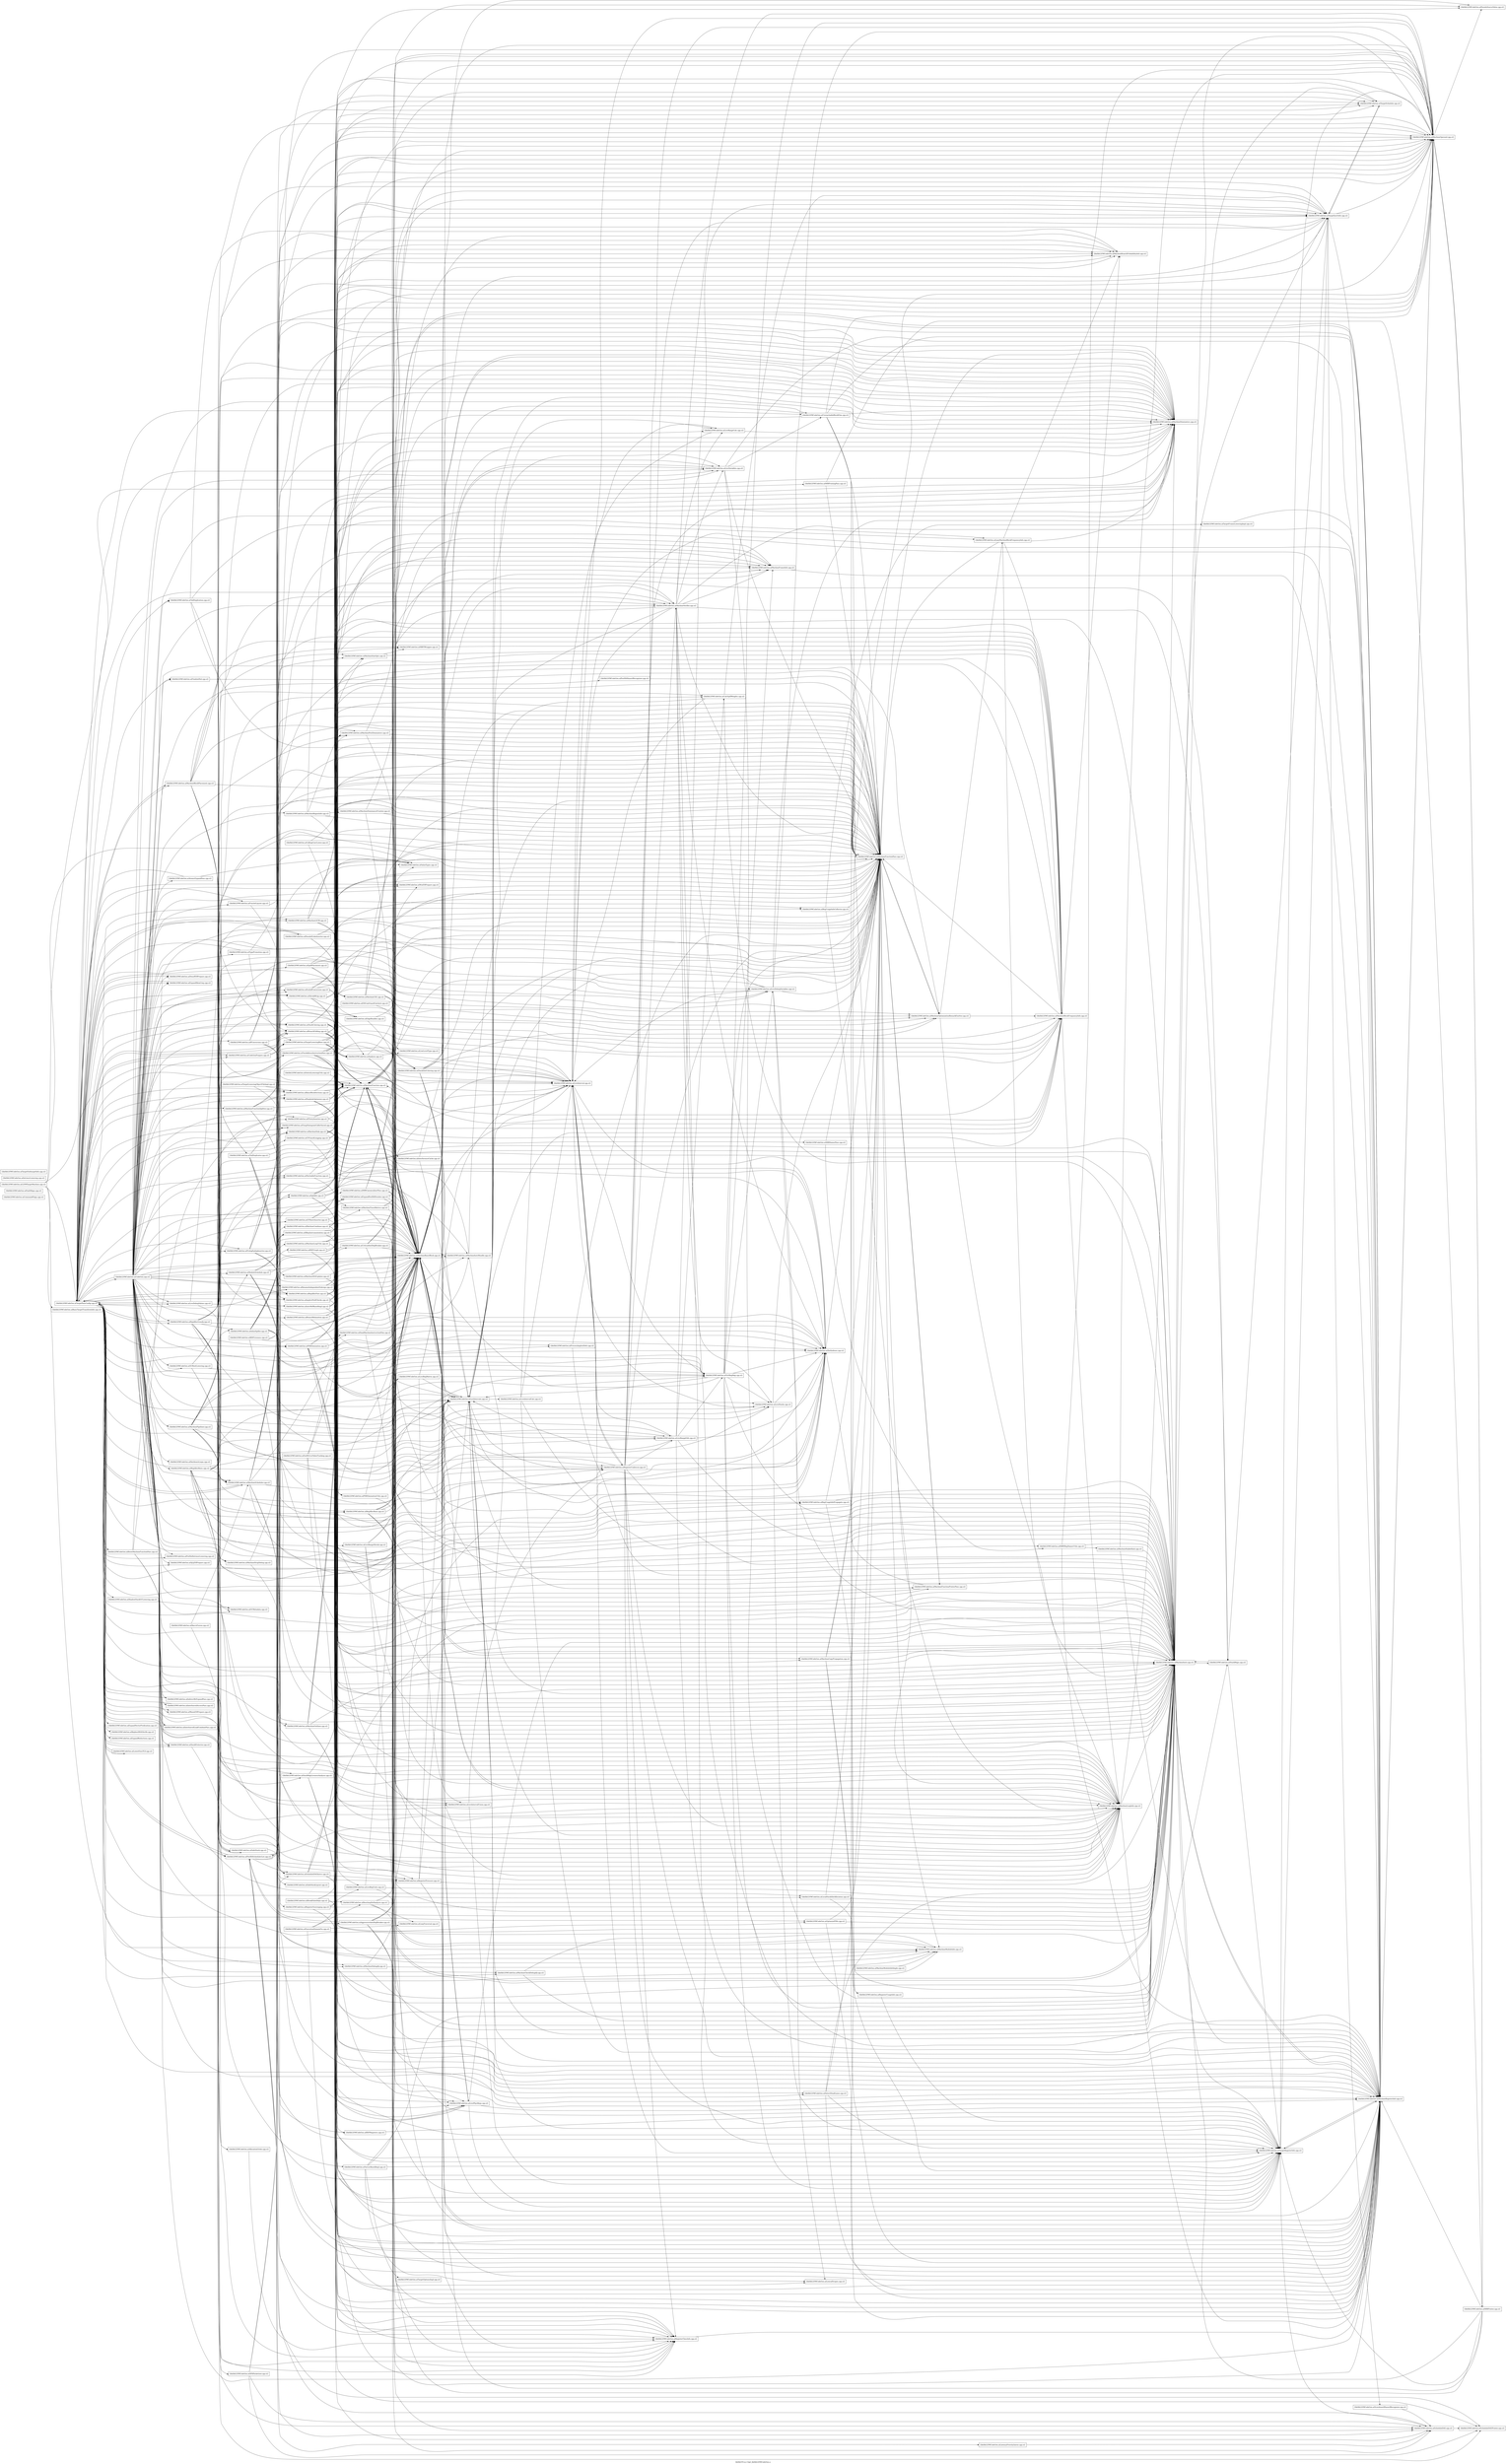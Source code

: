 digraph "lib/libLTO.so.13git_lib/libLLVMCodeGen.a" {
	label="lib/libLTO.so.13git_lib/libLLVMCodeGen.a";
	rankdir=LR;

	Node0x55f985c69c48 [shape=record,shape=box,group=0,label="{lib/libLLVMCodeGen.a(CommandFlags.cpp.o)}"];
	Node0x55f985c5e208 [shape=record,shape=box,group=0,label="{lib/libLLVMCodeGen.a(FaultMaps.cpp.o)}"];
	Node0x55f985c6ae68 [shape=record,shape=box,group=0,label="{lib/libLLVMCodeGen.a(MachineFunction.cpp.o)}"];
	Node0x55f985c6ae68 -> Node0x55f985c5e7a8;
	Node0x55f985c6ae68 -> Node0x55f985c6b188;
	Node0x55f985c6ae68 -> Node0x55f985c4eb28;
	Node0x55f985c6ae68 -> Node0x55f985c525e8;
	Node0x55f985c6ae68 -> Node0x55f985c51698;
	Node0x55f985c6ae68 -> Node0x55f985c50798;
	Node0x55f985c6ae68 -> Node0x55f985c4c418;
	Node0x55f985c6ae68 -> Node0x55f985c5f248;
	Node0x55f985c6ae68 -> Node0x55f985c64dd8;
	Node0x55f985c6a288 [shape=record,shape=box,group=0,label="{lib/libLLVMCodeGen.a(MachineFunctionPass.cpp.o)}"];
	Node0x55f985c6a288 -> Node0x55f985c69e78;
	Node0x55f985c6a288 -> Node0x55f985c525e8;
	Node0x55f985c6a288 -> Node0x55f985c51418;
	Node0x55f985c4eb28 [shape=record,shape=box,group=0,label="{lib/libLLVMCodeGen.a(MachineInstr.cpp.o)}"];
	Node0x55f985c4eb28 -> Node0x55f985c5e7a8;
	Node0x55f985c4eb28 -> Node0x55f985c6ae68;
	Node0x55f985c4eb28 -> Node0x55f985c51698;
	Node0x55f985c4eb28 -> Node0x55f985c50798;
	Node0x55f985c4eb28 -> Node0x55f985c46798;
	Node0x55f985c4eb28 -> Node0x55f985c5f248;
	Node0x55f985c52318 [shape=record,shape=box,group=0,label="{lib/libLLVMCodeGen.a(MachineModuleInfoImpls.cpp.o)}"];
	Node0x55f985c52318 -> Node0x55f985c525e8;
	Node0x55f985c46798 [shape=record,shape=box,group=0,label="{lib/libLLVMCodeGen.a(StackMaps.cpp.o)}"];
	Node0x55f985c46798 -> Node0x55f985c6ae68;
	Node0x55f985c46798 -> Node0x55f985c4eb28;
	Node0x55f985c46798 -> Node0x55f985c5f248;
	Node0x55f985c5e7a8 [shape=record,shape=box,group=0,label="{lib/libLLVMCodeGen.a(MachineBasicBlock.cpp.o)}"];
	Node0x55f985c5e7a8 -> Node0x55f985c67ad8;
	Node0x55f985c5e7a8 -> Node0x55f985c68258;
	Node0x55f985c5e7a8 -> Node0x55f985c689d8;
	Node0x55f985c5e7a8 -> Node0x55f985c662c8;
	Node0x55f985c5e7a8 -> Node0x55f985c5cea8;
	Node0x55f985c5e7a8 -> Node0x55f985c6ae68;
	Node0x55f985c5e7a8 -> Node0x55f985c691f8;
	Node0x55f985c5e7a8 -> Node0x55f985c4eb28;
	Node0x55f985c5e7a8 -> Node0x55f985c4da48;
	Node0x55f985c5e7a8 -> Node0x55f985c50798;
	Node0x55f985c5e7a8 -> Node0x55f985c48818;
	Node0x55f985c5e7a8 -> Node0x55f985c5f248;
	Node0x55f985c50798 [shape=record,shape=box,group=0,label="{lib/libLLVMCodeGen.a(MachineRegisterInfo.cpp.o)}"];
	Node0x55f985c50798 -> Node0x55f985c5e7a8;
	Node0x55f985c50798 -> Node0x55f985c6ae68;
	Node0x55f985c50798 -> Node0x55f985c4eb28;
	Node0x55f985c50798 -> Node0x55f985c51698;
	Node0x55f985c50798 -> Node0x55f985c5f248;
	Node0x55f985c65788 [shape=record,shape=box,group=0,label="{lib/libLLVMCodeGen.a(LiveRegMatrix.cpp.o)}"];
	Node0x55f985c65788 -> Node0x55f985c67ad8;
	Node0x55f985c65788 -> Node0x55f985c68258;
	Node0x55f985c65788 -> Node0x55f985c65af8;
	Node0x55f985c65788 -> Node0x55f985c6a288;
	Node0x55f985c65788 -> Node0x55f985c66688;
	Node0x55f985c51698 [shape=record,shape=box,group=0,label="{lib/libLLVMCodeGen.a(MachineOperand.cpp.o)}"];
	Node0x55f985c51698 -> Node0x55f985c5e7a8;
	Node0x55f985c51698 -> Node0x55f985c6ae68;
	Node0x55f985c51698 -> Node0x55f985c50798;
	Node0x55f985c51698 -> Node0x55f985c4da98;
	Node0x55f985c51698 -> Node0x55f985c4c418;
	Node0x55f985c51698 -> Node0x55f985c5f248;
	Node0x55f985c5f248 [shape=record,shape=box,group=0,label="{lib/libLLVMCodeGen.a(TargetRegisterInfo.cpp.o)}"];
	Node0x55f985c5f248 -> Node0x55f985c50798;
	Node0x55f985c5f248 -> Node0x55f985c4e678;
	Node0x55f985c6ab98 [shape=record,shape=box,group=0,label="{lib/libLLVMCodeGen.a(CallingConvLower.cpp.o)}"];
	Node0x55f985c6ab98 -> Node0x55f985c6b188;
	Node0x55f985c6ab98 -> Node0x55f985c6ae68;
	Node0x55f985c5c4a8 [shape=record,shape=box,group=0,label="{lib/libLLVMCodeGen.a(IntrinsicLowering.cpp.o)}"];
	Node0x55f985c6b188 [shape=record,shape=box,group=0,label="{lib/libLLVMCodeGen.a(MachineFrameInfo.cpp.o)}"];
	Node0x55f985c6b188 -> Node0x55f985c50798;
	Node0x55f985c4e1c8 [shape=record,shape=box,group=0,label="{lib/libLLVMCodeGen.a(TargetLoweringBase.cpp.o)}"];
	Node0x55f985c4e1c8 -> Node0x55f985c5e7a8;
	Node0x55f985c4e1c8 -> Node0x55f985c6ae68;
	Node0x55f985c4e1c8 -> Node0x55f985c4eb28;
	Node0x55f985c4e1c8 -> Node0x55f985c51698;
	Node0x55f985c4e1c8 -> Node0x55f985c50798;
	Node0x55f985c4e1c8 -> Node0x55f985c4d0e8;
	Node0x55f985c4e1c8 -> Node0x55f985c4d598;
	Node0x55f985c4e1c8 -> Node0x55f985c66278;
	Node0x55f985c66278 [shape=record,shape=box,group=0,label="{lib/libLLVMCodeGen.a(ValueTypes.cpp.o)}"];
	Node0x55f985c689d8 [shape=record,shape=box,group=0,label="{lib/libLLVMCodeGen.a(LivePhysRegs.cpp.o)}"];
	Node0x55f985c689d8 -> Node0x55f985c5e7a8;
	Node0x55f985c689d8 -> Node0x55f985c4eb28;
	Node0x55f985c689d8 -> Node0x55f985c50798;
	Node0x55f985c689d8 -> Node0x55f985c5f248;
	Node0x55f985c662c8 [shape=record,shape=box,group=0,label="{lib/libLLVMCodeGen.a(LiveVariables.cpp.o)}"];
	Node0x55f985c662c8 -> Node0x55f985c5e7a8;
	Node0x55f985c662c8 -> Node0x55f985c6a288;
	Node0x55f985c662c8 -> Node0x55f985c4eb28;
	Node0x55f985c662c8 -> Node0x55f985c50798;
	Node0x55f985c662c8 -> Node0x55f985c655f8;
	Node0x55f985c5cea8 [shape=record,shape=box,group=0,label="{lib/libLLVMCodeGen.a(MachineDominators.cpp.o)}"];
	Node0x55f985c5cea8 -> Node0x55f985c5e7a8;
	Node0x55f985c5cea8 -> Node0x55f985c6a288;
	Node0x55f985c4e678 [shape=record,shape=box,group=0,label="{lib/libLLVMCodeGen.a(TargetInstrInfo.cpp.o)}"];
	Node0x55f985c4e678 -> Node0x55f985c5e7a8;
	Node0x55f985c4e678 -> Node0x55f985c6ae68;
	Node0x55f985c4e678 -> Node0x55f985c4eb28;
	Node0x55f985c4e678 -> Node0x55f985c51698;
	Node0x55f985c4e678 -> Node0x55f985c50798;
	Node0x55f985c4e678 -> Node0x55f985c46798;
	Node0x55f985c4e678 -> Node0x55f985c4e8a8;
	Node0x55f985c4e678 -> Node0x55f985c5fe28;
	Node0x55f985c4ef38 [shape=record,shape=box,group=0,label="{lib/libLLVMCodeGen.a(TargetFrameLoweringImpl.cpp.o)}"];
	Node0x55f985c4ef38 -> Node0x55f985c50798;
	Node0x55f985c4b568 [shape=record,shape=box,group=0,label="{lib/libLLVMCodeGen.a(TargetOptionsImpl.cpp.o)}"];
	Node0x55f985c66a98 [shape=record,shape=box,group=0,label="{lib/libLLVMCodeGen.a(TargetSubtargetInfo.cpp.o)}"];
	Node0x55f985c4d318 [shape=record,shape=box,group=0,label="{lib/libLLVMCodeGen.a(MacroFusion.cpp.o)}"];
	Node0x55f985c4d318 -> Node0x55f985c502e8;
	Node0x55f985c4d318 -> Node0x55f985c47be8;
	Node0x55f985c66f48 [shape=record,shape=box,group=0,label="{lib/libLLVMCodeGen.a(AtomicExpandPass.cpp.o)}"];
	Node0x55f985c66f48 -> Node0x55f985c4b7e8;
	Node0x55f985c66f48 -> Node0x55f985c66278;
	Node0x55f985c66d18 [shape=record,shape=box,group=0,label="{lib/libLLVMCodeGen.a(BasicTargetTransformInfo.cpp.o)}"];
	Node0x55f985c6b318 [shape=record,shape=box,group=0,label="{lib/libLLVMCodeGen.a(BreakFalseDeps.cpp.o)}"];
	Node0x55f985c6b318 -> Node0x55f985c689d8;
	Node0x55f985c6b318 -> Node0x55f985c6a288;
	Node0x55f985c6b318 -> Node0x55f985c51698;
	Node0x55f985c6b318 -> Node0x55f985c556f8;
	Node0x55f985c6b318 -> Node0x55f985c56378;
	Node0x55f985c6a418 [shape=record,shape=box,group=0,label="{lib/libLLVMCodeGen.a(CFGuardLongjmp.cpp.o)}"];
	Node0x55f985c6a418 -> Node0x55f985c6ae68;
	Node0x55f985c6a418 -> Node0x55f985c6a288;
	Node0x55f985c6a418 -> Node0x55f985c4eb28;
	Node0x55f985c6ad28 [shape=record,shape=box,group=0,label="{lib/libLLVMCodeGen.a(CFIInstrInserter.cpp.o)}"];
	Node0x55f985c6ad28 -> Node0x55f985c5e7a8;
	Node0x55f985c6ad28 -> Node0x55f985c6ae68;
	Node0x55f985c6ad28 -> Node0x55f985c6a288;
	Node0x55f985c6ad28 -> Node0x55f985c4eb28;
	Node0x55f985c69568 [shape=record,shape=box,group=0,label="{lib/libLLVMCodeGen.a(EarlyIfConversion.cpp.o)}"];
	Node0x55f985c69568 -> Node0x55f985c5e7a8;
	Node0x55f985c69568 -> Node0x55f985c5e4d8;
	Node0x55f985c69568 -> Node0x55f985c5cea8;
	Node0x55f985c69568 -> Node0x55f985c6ae68;
	Node0x55f985c69568 -> Node0x55f985c6a288;
	Node0x55f985c69568 -> Node0x55f985c4eb28;
	Node0x55f985c69568 -> Node0x55f985c4da48;
	Node0x55f985c69568 -> Node0x55f985c51698;
	Node0x55f985c69568 -> Node0x55f985c51418;
	Node0x55f985c69568 -> Node0x55f985c50798;
	Node0x55f985c69568 -> Node0x55f985c54078;
	Node0x55f985c69568 -> Node0x55f985c5fe28;
	Node0x55f985c5e7f8 [shape=record,shape=box,group=0,label="{lib/libLLVMCodeGen.a(EHContGuardCatchret.cpp.o)}"];
	Node0x55f985c5e7f8 -> Node0x55f985c5e7a8;
	Node0x55f985c5e7f8 -> Node0x55f985c6a288;
	Node0x55f985c5e578 [shape=record,shape=box,group=0,label="{lib/libLLVMCodeGen.a(ExecutionDomainFix.cpp.o)}"];
	Node0x55f985c5e578 -> Node0x55f985c6bfe8;
	Node0x55f985c5e578 -> Node0x55f985c6a288;
	Node0x55f985c5e578 -> Node0x55f985c50798;
	Node0x55f985c5e578 -> Node0x55f985c556f8;
	Node0x55f985c5d4e8 [shape=record,shape=box,group=0,label="{lib/libLLVMCodeGen.a(IndirectBrExpandPass.cpp.o)}"];
	Node0x55f985c5d4e8 -> Node0x55f985c4b7e8;
	Node0x55f985c5d308 [shape=record,shape=box,group=0,label="{lib/libLLVMCodeGen.a(InterleavedAccessPass.cpp.o)}"];
	Node0x55f985c5d308 -> Node0x55f985c4b7e8;
	Node0x55f985c64f68 [shape=record,shape=box,group=0,label="{lib/libLLVMCodeGen.a(LiveRangeShrink.cpp.o)}"];
	Node0x55f985c64f68 -> Node0x55f985c5e7a8;
	Node0x55f985c64f68 -> Node0x55f985c6a288;
	Node0x55f985c64f68 -> Node0x55f985c4eb28;
	Node0x55f985c64f68 -> Node0x55f985c50798;
	Node0x55f985c6bdb8 [shape=record,shape=box,group=0,label="{lib/libLLVMCodeGen.a(LLVMTargetMachine.cpp.o)}"];
	Node0x55f985c6bdb8 -> Node0x55f985c66d18;
	Node0x55f985c6bdb8 -> Node0x55f985c525e8;
	Node0x55f985c6bdb8 -> Node0x55f985c4d868;
	Node0x55f985c6bdb8 -> Node0x55f985c4e1c8;
	Node0x55f985c6bdb8 -> Node0x55f985c4b7e8;
	Node0x55f985c6bdb8 -> Node0x55f985c66278;
	Node0x55f985c5dd58 [shape=record,shape=box,group=0,label="{lib/libLLVMCodeGen.a(MachineCombiner.cpp.o)}"];
	Node0x55f985c5dd58 -> Node0x55f985c5c458;
	Node0x55f985c5dd58 -> Node0x55f985c5e7a8;
	Node0x55f985c5dd58 -> Node0x55f985c5cea8;
	Node0x55f985c5dd58 -> Node0x55f985c6ae68;
	Node0x55f985c5dd58 -> Node0x55f985c6a288;
	Node0x55f985c5dd58 -> Node0x55f985c4eb28;
	Node0x55f985c5dd58 -> Node0x55f985c4da48;
	Node0x55f985c5dd58 -> Node0x55f985c50798;
	Node0x55f985c5dd58 -> Node0x55f985c54fc8;
	Node0x55f985c5dd58 -> Node0x55f985c54078;
	Node0x55f985c5dd58 -> Node0x55f985c56378;
	Node0x55f985c5dd58 -> Node0x55f985c5fe28;
	Node0x55f985c502e8 [shape=record,shape=box,group=0,label="{lib/libLLVMCodeGen.a(MachineScheduler.cpp.o)}"];
	Node0x55f985c502e8 -> Node0x55f985c67ad8;
	Node0x55f985c502e8 -> Node0x55f985c68258;
	Node0x55f985c502e8 -> Node0x55f985c5e7a8;
	Node0x55f985c502e8 -> Node0x55f985c5cea8;
	Node0x55f985c502e8 -> Node0x55f985c6ae68;
	Node0x55f985c502e8 -> Node0x55f985c6a288;
	Node0x55f985c502e8 -> Node0x55f985c4eb28;
	Node0x55f985c502e8 -> Node0x55f985c4da48;
	Node0x55f985c502e8 -> Node0x55f985c4f6b8;
	Node0x55f985c502e8 -> Node0x55f985c56378;
	Node0x55f985c502e8 -> Node0x55f985c489a8;
	Node0x55f985c502e8 -> Node0x55f985c49bc8;
	Node0x55f985c502e8 -> Node0x55f985c47be8;
	Node0x55f985c502e8 -> Node0x55f985c48818;
	Node0x55f985c502e8 -> Node0x55f985c4b7e8;
	Node0x55f985c502e8 -> Node0x55f985c5fe28;
	Node0x55f985c4c698 [shape=record,shape=box,group=0,label="{lib/libLLVMCodeGen.a(PseudoProbeInserter.cpp.o)}"];
	Node0x55f985c4c698 -> Node0x55f985c5e7a8;
	Node0x55f985c4c698 -> Node0x55f985c6ae68;
	Node0x55f985c4c698 -> Node0x55f985c6a288;
	Node0x55f985c4c698 -> Node0x55f985c4eb28;
	Node0x55f985c4c698 -> Node0x55f985c4b7e8;
	Node0x55f985c556f8 [shape=record,shape=box,group=0,label="{lib/libLLVMCodeGen.a(ReachingDefAnalysis.cpp.o)}"];
	Node0x55f985c556f8 -> Node0x55f985c689d8;
	Node0x55f985c556f8 -> Node0x55f985c6bfe8;
	Node0x55f985c556f8 -> Node0x55f985c5e7a8;
	Node0x55f985c556f8 -> Node0x55f985c6a288;
	Node0x55f985c556f8 -> Node0x55f985c4eb28;
	Node0x55f985c4ce68 [shape=record,shape=box,group=0,label="{lib/libLLVMCodeGen.a(TargetLoweringObjectFileImpl.cpp.o)}"];
	Node0x55f985c4ce68 -> Node0x55f985c5e7a8;
	Node0x55f985c4ce68 -> Node0x55f985c6ae68;
	Node0x55f985c4ce68 -> Node0x55f985c4bce8;
	Node0x55f985c4b7e8 [shape=record,shape=box,group=0,label="{lib/libLLVMCodeGen.a(TargetPassConfig.cpp.o)}"];
	Node0x55f985c4b7e8 -> Node0x55f985c69568;
	Node0x55f985c4b7e8 -> Node0x55f985c67ad8;
	Node0x55f985c4b7e8 -> Node0x55f985c662c8;
	Node0x55f985c4b7e8 -> Node0x55f985c69e78;
	Node0x55f985c4b7e8 -> Node0x55f985c4da48;
	Node0x55f985c4b7e8 -> Node0x55f985c502e8;
	Node0x55f985c4b7e8 -> Node0x55f985c4f6b8;
	Node0x55f985c4b7e8 -> Node0x55f985c4c698;
	Node0x55f985c4b7e8 -> Node0x55f985c4a6b8;
	Node0x55f985c4b7e8 -> Node0x55f985c4bce8;
	Node0x55f985c4b7e8 -> Node0x55f985c54848;
	Node0x55f985c4b7e8 -> Node0x55f985c51d28;
	Node0x55f985c4b7e8 -> Node0x55f985c52688;
	Node0x55f985c4b7e8 -> Node0x55f985c503d8;
	Node0x55f985c4b7e8 -> Node0x55f985c50e28;
	Node0x55f985c4b7e8 -> Node0x55f985c59208;
	Node0x55f985c4b7e8 -> Node0x55f985c59de8;
	Node0x55f985c4b7e8 -> Node0x55f985c4fcf8;
	Node0x55f985c4b7e8 -> Node0x55f985c4fac8;
	Node0x55f985c4b7e8 -> Node0x55f985c47148;
	Node0x55f985c4b7e8 -> Node0x55f985c47e18;
	Node0x55f985c4b7e8 -> Node0x55f985c55c98;
	Node0x55f985c4b7e8 -> Node0x55f985c55a18;
	Node0x55f985c4b7e8 -> Node0x55f985c59898;
	Node0x55f985c4b7e8 -> Node0x55f985c59528;
	Node0x55f985c4b7e8 -> Node0x55f985c58a38;
	Node0x55f985c4b7e8 -> Node0x55f985c587b8;
	Node0x55f985c4b7e8 -> Node0x55f985c57b88;
	Node0x55f985c4b7e8 -> Node0x55f985c524f8;
	Node0x55f985c4b7e8 -> Node0x55f985c5b5a8;
	Node0x55f985c4b7e8 -> Node0x55f985c5c2c8;
	Node0x55f985c4b7e8 -> Node0x55f985c58768;
	Node0x55f985c4b7e8 -> Node0x55f985c57a48;
	Node0x55f985c4b7e8 -> Node0x55f985c58218;
	Node0x55f985c4b7e8 -> Node0x55f985c59d98;
	Node0x55f985c4b7e8 -> Node0x55f985c59118;
	Node0x55f985c4b7e8 -> Node0x55f985c57098;
	Node0x55f985c4b7e8 -> Node0x55f985c66368;
	Node0x55f985c4b7e8 -> Node0x55f985c6da28;
	Node0x55f985c4b7e8 -> Node0x55f985c54398;
	Node0x55f985c4b7e8 -> Node0x55f985c55108;
	Node0x55f985c4b7e8 -> Node0x55f985c53808;
	Node0x55f985c4b7e8 -> Node0x55f985c4cf58;
	Node0x55f985c4b7e8 -> Node0x55f985c4d6d8;
	Node0x55f985c4b7e8 -> Node0x55f985c4b388;
	Node0x55f985c4b7e8 -> Node0x55f985c4c328;
	Node0x55f985c4b7e8 -> Node0x55f985c6ca38;
	Node0x55f985c4b7e8 -> Node0x55f985c6d528;
	Node0x55f985c4b7e8 -> Node0x55f985c6dd98;
	Node0x55f985c4b7e8 -> Node0x55f985c6db18;
	Node0x55f985c4b7e8 -> Node0x55f985c65198;
	Node0x55f985c4b7e8 -> Node0x55f985c65e18;
	Node0x55f985c4b7e8 -> Node0x55f985c65648;
	Node0x55f985c4b7e8 -> Node0x55f985c667c8;
	Node0x55f985c4b7e8 -> Node0x55f985c5bd78;
	Node0x55f985c4b7e8 -> Node0x55f985c5c548;
	Node0x55f985c4b7e8 -> Node0x55f985c5c5e8;
	Node0x55f985c4b7e8 -> Node0x55f985c61d68;
	Node0x55f985c4b7e8 -> Node0x55f985c62948;
	Node0x55f985c4b7e8 -> Node0x55f985c63528;
	Node0x55f985c4b7e8 -> Node0x55f985c62e98;
	Node0x55f985c4b7e8 -> Node0x55f985c63b18;
	Node0x55f985c4b7e8 -> Node0x55f985c5fa18;
	Node0x55f985c4b7e8 -> Node0x55f985c67cb8;
	Node0x55f985c4b7e8 -> Node0x55f985c655f8;
	Node0x55f985c4b7e8 -> Node0x55f985c66688;
	Node0x55f985c4b7e8 -> Node0x55f985c64a68;
	Node0x55f985c4b7e8 -> Node0x55f985c64dd8;
	Node0x55f985c4b7e8 -> Node0x55f985c632a8;
	Node0x55f985c4b7e8 -> Node0x55f985c63028;
	Node0x55f985c525e8 [shape=record,shape=box,group=0,label="{lib/libLLVMCodeGen.a(MachineModuleInfo.cpp.o)}"];
	Node0x55f985c525e8 -> Node0x55f985c6ae68;
	Node0x55f985c4da48 [shape=record,shape=box,group=0,label="{lib/libLLVMCodeGen.a(MachineLoopInfo.cpp.o)}"];
	Node0x55f985c4da48 -> Node0x55f985c5e7a8;
	Node0x55f985c4da48 -> Node0x55f985c5cea8;
	Node0x55f985c4da48 -> Node0x55f985c6a288;
	Node0x55f985c4da48 -> Node0x55f985c4eb28;
	Node0x55f985c4da48 -> Node0x55f985c50798;
	Node0x55f985c69838 [shape=record,shape=box,group=0,label="{lib/libLLVMCodeGen.a(EdgeBundles.cpp.o)}"];
	Node0x55f985c69838 -> Node0x55f985c5e7a8;
	Node0x55f985c69838 -> Node0x55f985c6a288;
	Node0x55f985c5cc28 [shape=record,shape=box,group=0,label="{lib/libLLVMCodeGen.a(MachineDominanceFrontier.cpp.o)}"];
	Node0x55f985c5cc28 -> Node0x55f985c5e7a8;
	Node0x55f985c5cc28 -> Node0x55f985c5cea8;
	Node0x55f985c5cc28 -> Node0x55f985c6a288;
	Node0x55f985c4b798 [shape=record,shape=box,group=0,label="{lib/libLLVMCodeGen.a(RDFGraph.cpp.o)}"];
	Node0x55f985c4b798 -> Node0x55f985c5e7a8;
	Node0x55f985c4b798 -> Node0x55f985c5cea8;
	Node0x55f985c4b798 -> Node0x55f985c6ae68;
	Node0x55f985c4b798 -> Node0x55f985c4eb28;
	Node0x55f985c4b798 -> Node0x55f985c4aac8;
	Node0x55f985c4b658 [shape=record,shape=box,group=0,label="{lib/libLLVMCodeGen.a(RDFLiveness.cpp.o)}"];
	Node0x55f985c4b658 -> Node0x55f985c5e7a8;
	Node0x55f985c4b658 -> Node0x55f985c5cea8;
	Node0x55f985c4b658 -> Node0x55f985c4b798;
	Node0x55f985c4b658 -> Node0x55f985c4aac8;
	Node0x55f985c4b658 -> Node0x55f985c5f248;
	Node0x55f985c4aac8 [shape=record,shape=box,group=0,label="{lib/libLLVMCodeGen.a(RDFRegisters.cpp.o)}"];
	Node0x55f985c4aac8 -> Node0x55f985c5f248;
	Node0x55f985c67ad8 [shape=record,shape=box,group=0,label="{lib/libLLVMCodeGen.a(LiveIntervals.cpp.o)}"];
	Node0x55f985c67ad8 -> Node0x55f985c68258;
	Node0x55f985c67ad8 -> Node0x55f985c68f28;
	Node0x55f985c67ad8 -> Node0x55f985c64888;
	Node0x55f985c67ad8 -> Node0x55f985c662c8;
	Node0x55f985c67ad8 -> Node0x55f985c5e7a8;
	Node0x55f985c67ad8 -> Node0x55f985c5e258;
	Node0x55f985c67ad8 -> Node0x55f985c5cea8;
	Node0x55f985c67ad8 -> Node0x55f985c6ae68;
	Node0x55f985c67ad8 -> Node0x55f985c6a288;
	Node0x55f985c67ad8 -> Node0x55f985c4eb28;
	Node0x55f985c67ad8 -> Node0x55f985c4da48;
	Node0x55f985c67ad8 -> Node0x55f985c50798;
	Node0x55f985c67ad8 -> Node0x55f985c48818;
	Node0x55f985c67ad8 -> Node0x55f985c46798;
	Node0x55f985c67ad8 -> Node0x55f985c5f248;
	Node0x55f985c48818 [shape=record,shape=box,group=0,label="{lib/libLLVMCodeGen.a(SlotIndexes.cpp.o)}"];
	Node0x55f985c48818 -> Node0x55f985c6a288;
	Node0x55f985c66688 [shape=record,shape=box,group=0,label="{lib/libLLVMCodeGen.a(VirtRegMap.cpp.o)}"];
	Node0x55f985c66688 -> Node0x55f985c67ad8;
	Node0x55f985c66688 -> Node0x55f985c68258;
	Node0x55f985c66688 -> Node0x55f985c5e7a8;
	Node0x55f985c66688 -> Node0x55f985c6b188;
	Node0x55f985c66688 -> Node0x55f985c6a288;
	Node0x55f985c66688 -> Node0x55f985c4eb28;
	Node0x55f985c66688 -> Node0x55f985c51698;
	Node0x55f985c66688 -> Node0x55f985c50798;
	Node0x55f985c66688 -> Node0x55f985c4e8f8;
	Node0x55f985c66688 -> Node0x55f985c48818;
	Node0x55f985c66688 -> Node0x55f985c476e8;
	Node0x55f985c66688 -> Node0x55f985c5f248;
	Node0x55f985c542a8 [shape=record,shape=box,group=0,label="{lib/libLLVMCodeGen.a(MachineSSAUpdater.cpp.o)}"];
	Node0x55f985c542a8 -> Node0x55f985c5e7a8;
	Node0x55f985c542a8 -> Node0x55f985c6ae68;
	Node0x55f985c542a8 -> Node0x55f985c4eb28;
	Node0x55f985c542a8 -> Node0x55f985c51698;
	Node0x55f985c542a8 -> Node0x55f985c50798;
	Node0x55f985c5c458 [shape=record,shape=box,group=0,label="{lib/libLLVMCodeGen.a(LazyMachineBlockFrequencyInfo.cpp.o)}"];
	Node0x55f985c5c458 -> Node0x55f985c5e258;
	Node0x55f985c5c458 -> Node0x55f985c5e4d8;
	Node0x55f985c5c458 -> Node0x55f985c5cea8;
	Node0x55f985c5c458 -> Node0x55f985c6a288;
	Node0x55f985c5c458 -> Node0x55f985c4da48;
	Node0x55f985c54fc8 [shape=record,shape=box,group=0,label="{lib/libLLVMCodeGen.a(MachineSizeOpts.cpp.o)}"];
	Node0x55f985c54fc8 -> Node0x55f985c5e258;
	Node0x55f985c54fc8 -> Node0x55f985c4e628;
	Node0x55f985c5fe28 [shape=record,shape=box,group=0,label="{lib/libLLVMCodeGen.a(TargetSchedule.cpp.o)}"];
	Node0x55f985c5fe28 -> Node0x55f985c4eb28;
	Node0x55f985c5fe28 -> Node0x55f985c4e678;
	Node0x55f985c64dd8 [shape=record,shape=box,group=0,label="{lib/libLLVMCodeGen.a(WinEHPrepare.cpp.o)}"];
	Node0x55f985c56378 [shape=record,shape=box,group=0,label="{lib/libLLVMCodeGen.a(RegisterClassInfo.cpp.o)}"];
	Node0x55f985c56378 -> Node0x55f985c50798;
	Node0x55f985c5e4d8 [shape=record,shape=box,group=0,label="{lib/libLLVMCodeGen.a(MachineBranchProbabilityInfo.cpp.o)}"];
	Node0x55f985c5e4d8 -> Node0x55f985c5e7a8;
	Node0x55f985c51418 [shape=record,shape=box,group=0,label="{lib/libLLVMCodeGen.a(MachineOptimizationRemarkEmitter.cpp.o)}"];
	Node0x55f985c51418 -> Node0x55f985c5c458;
	Node0x55f985c51418 -> Node0x55f985c5e258;
	Node0x55f985c51418 -> Node0x55f985c6a288;
	Node0x55f985c51418 -> Node0x55f985c4eb28;
	Node0x55f985c54078 [shape=record,shape=box,group=0,label="{lib/libLLVMCodeGen.a(MachineTraceMetrics.cpp.o)}"];
	Node0x55f985c54078 -> Node0x55f985c5e7a8;
	Node0x55f985c54078 -> Node0x55f985c5e4d8;
	Node0x55f985c54078 -> Node0x55f985c6a288;
	Node0x55f985c54078 -> Node0x55f985c4eb28;
	Node0x55f985c54078 -> Node0x55f985c4da48;
	Node0x55f985c54078 -> Node0x55f985c50798;
	Node0x55f985c54078 -> Node0x55f985c5fe28;
	Node0x55f985c6bfe8 [shape=record,shape=box,group=0,label="{lib/libLLVMCodeGen.a(LoopTraversal.cpp.o)}"];
	Node0x55f985c5e258 [shape=record,shape=box,group=0,label="{lib/libLLVMCodeGen.a(MachineBlockFrequencyInfo.cpp.o)}"];
	Node0x55f985c5e258 -> Node0x55f985c5e7a8;
	Node0x55f985c5e258 -> Node0x55f985c5e4d8;
	Node0x55f985c5e258 -> Node0x55f985c6ae68;
	Node0x55f985c5e258 -> Node0x55f985c6a288;
	Node0x55f985c5e258 -> Node0x55f985c4da48;
	Node0x55f985c68258 [shape=record,shape=box,group=0,label="{lib/libLLVMCodeGen.a(LiveInterval.cpp.o)}"];
	Node0x55f985c68258 -> Node0x55f985c51698;
	Node0x55f985c68258 -> Node0x55f985c50798;
	Node0x55f985c68258 -> Node0x55f985c4a6b8;
	Node0x55f985c68258 -> Node0x55f985c48818;
	Node0x55f985c68258 -> Node0x55f985c5f248;
	Node0x55f985c68f28 [shape=record,shape=box,group=0,label="{lib/libLLVMCodeGen.a(LiveRangeCalc.cpp.o)}"];
	Node0x55f985c68f28 -> Node0x55f985c68258;
	Node0x55f985c68f28 -> Node0x55f985c5cea8;
	Node0x55f985c64888 [shape=record,shape=box,group=0,label="{lib/libLLVMCodeGen.a(LiveIntervalCalc.cpp.o)}"];
	Node0x55f985c64888 -> Node0x55f985c68258;
	Node0x55f985c64888 -> Node0x55f985c68f28;
	Node0x55f985c64888 -> Node0x55f985c4eb28;
	Node0x55f985c64888 -> Node0x55f985c50798;
	Node0x55f985c4a6b8 [shape=record,shape=box,group=0,label="{lib/libLLVMCodeGen.a(RegisterCoalescer.cpp.o)}"];
	Node0x55f985c4a6b8 -> Node0x55f985c67ad8;
	Node0x55f985c4a6b8 -> Node0x55f985c68258;
	Node0x55f985c4a6b8 -> Node0x55f985c5e7a8;
	Node0x55f985c4a6b8 -> Node0x55f985c5cea8;
	Node0x55f985c4a6b8 -> Node0x55f985c6ae68;
	Node0x55f985c4a6b8 -> Node0x55f985c6a288;
	Node0x55f985c4a6b8 -> Node0x55f985c4eb28;
	Node0x55f985c4a6b8 -> Node0x55f985c4da48;
	Node0x55f985c4a6b8 -> Node0x55f985c51698;
	Node0x55f985c4a6b8 -> Node0x55f985c50798;
	Node0x55f985c4a6b8 -> Node0x55f985c4f6b8;
	Node0x55f985c4a6b8 -> Node0x55f985c56378;
	Node0x55f985c4a6b8 -> Node0x55f985c4ae38;
	Node0x55f985c4a6b8 -> Node0x55f985c48818;
	Node0x55f985c4a6b8 -> Node0x55f985c4e678;
	Node0x55f985c4a6b8 -> Node0x55f985c5f248;
	Node0x55f985c65af8 [shape=record,shape=box,group=0,label="{lib/libLLVMCodeGen.a(LiveIntervalUnion.cpp.o)}"];
	Node0x55f985c65af8 -> Node0x55f985c48818;
	Node0x55f985c65af8 -> Node0x55f985c5f248;
	Node0x55f985c655f8 [shape=record,shape=box,group=0,label="{lib/libLLVMCodeGen.a(UnreachableBlockElim.cpp.o)}"];
	Node0x55f985c655f8 -> Node0x55f985c5e7a8;
	Node0x55f985c655f8 -> Node0x55f985c5cea8;
	Node0x55f985c655f8 -> Node0x55f985c6ae68;
	Node0x55f985c655f8 -> Node0x55f985c6a288;
	Node0x55f985c655f8 -> Node0x55f985c4eb28;
	Node0x55f985c655f8 -> Node0x55f985c4da48;
	Node0x55f985c655f8 -> Node0x55f985c51698;
	Node0x55f985c655f8 -> Node0x55f985c50798;
	Node0x55f985c4d868 [shape=record,shape=box,group=0,label="{lib/libLLVMCodeGen.a(MIRPrintingPass.cpp.o)}"];
	Node0x55f985c4d868 -> Node0x55f985c6a288;
	Node0x55f985c4d868 -> Node0x55f985c4da98;
	Node0x55f985c691f8 [shape=record,shape=box,group=0,label="{lib/libLLVMCodeGen.a(MachineInstrBundle.cpp.o)}"];
	Node0x55f985c691f8 -> Node0x55f985c5e7a8;
	Node0x55f985c691f8 -> Node0x55f985c6ae68;
	Node0x55f985c691f8 -> Node0x55f985c6a288;
	Node0x55f985c691f8 -> Node0x55f985c4eb28;
	Node0x55f985c4c418 [shape=record,shape=box,group=0,label="{lib/libLLVMCodeGen.a(PseudoSourceValue.cpp.o)}"];
	Node0x55f985c69e78 [shape=record,shape=box,group=0,label="{lib/libLLVMCodeGen.a(MachineFunctionPrinterPass.cpp.o)}"];
	Node0x55f985c69e78 -> Node0x55f985c6ae68;
	Node0x55f985c69e78 -> Node0x55f985c6a288;
	Node0x55f985c69e78 -> Node0x55f985c48818;
	Node0x55f985c4da98 [shape=record,shape=box,group=0,label="{lib/libLLVMCodeGen.a(MIRPrinter.cpp.o)}"];
	Node0x55f985c4da98 -> Node0x55f985c5e7a8;
	Node0x55f985c4da98 -> Node0x55f985c6ae68;
	Node0x55f985c4da98 -> Node0x55f985c4eb28;
	Node0x55f985c4da98 -> Node0x55f985c51698;
	Node0x55f985c4da98 -> Node0x55f985c50798;
	Node0x55f985c4da98 -> Node0x55f985c5f248;
	Node0x55f985c4f6b8 [shape=record,shape=box,group=0,label="{lib/libLLVMCodeGen.a(MachineVerifier.cpp.o)}"];
	Node0x55f985c4f6b8 -> Node0x55f985c67ad8;
	Node0x55f985c4f6b8 -> Node0x55f985c68258;
	Node0x55f985c4f6b8 -> Node0x55f985c68f28;
	Node0x55f985c4f6b8 -> Node0x55f985c662c8;
	Node0x55f985c4f6b8 -> Node0x55f985c5e7a8;
	Node0x55f985c4f6b8 -> Node0x55f985c6b188;
	Node0x55f985c4f6b8 -> Node0x55f985c6ae68;
	Node0x55f985c4f6b8 -> Node0x55f985c6a288;
	Node0x55f985c4f6b8 -> Node0x55f985c4eb28;
	Node0x55f985c4f6b8 -> Node0x55f985c51698;
	Node0x55f985c4f6b8 -> Node0x55f985c50798;
	Node0x55f985c4f6b8 -> Node0x55f985c4e8f8;
	Node0x55f985c4f6b8 -> Node0x55f985c48818;
	Node0x55f985c4f6b8 -> Node0x55f985c46798;
	Node0x55f985c4f6b8 -> Node0x55f985c5f248;
	Node0x55f985c489a8 [shape=record,shape=box,group=0,label="{lib/libLLVMCodeGen.a(RegisterPressure.cpp.o)}"];
	Node0x55f985c489a8 -> Node0x55f985c67ad8;
	Node0x55f985c489a8 -> Node0x55f985c68258;
	Node0x55f985c489a8 -> Node0x55f985c4eb28;
	Node0x55f985c489a8 -> Node0x55f985c50798;
	Node0x55f985c489a8 -> Node0x55f985c56378;
	Node0x55f985c49bc8 [shape=record,shape=box,group=0,label="{lib/libLLVMCodeGen.a(ScheduleDAG.cpp.o)}"];
	Node0x55f985c49bc8 -> Node0x55f985c47698;
	Node0x55f985c49bc8 -> Node0x55f985c5f248;
	Node0x55f985c47be8 [shape=record,shape=box,group=0,label="{lib/libLLVMCodeGen.a(ScheduleDAGInstrs.cpp.o)}"];
	Node0x55f985c47be8 -> Node0x55f985c689d8;
	Node0x55f985c47be8 -> Node0x55f985c5e7a8;
	Node0x55f985c47be8 -> Node0x55f985c6ae68;
	Node0x55f985c47be8 -> Node0x55f985c4eb28;
	Node0x55f985c47be8 -> Node0x55f985c50798;
	Node0x55f985c47be8 -> Node0x55f985c489a8;
	Node0x55f985c47be8 -> Node0x55f985c49bc8;
	Node0x55f985c47be8 -> Node0x55f985c47698;
	Node0x55f985c47be8 -> Node0x55f985c5fe28;
	Node0x55f985c4e628 [shape=record,shape=box,group=0,label="{lib/libLLVMCodeGen.a(MBFIWrapper.cpp.o)}"];
	Node0x55f985c4e628 -> Node0x55f985c5e258;
	Node0x55f985c4e8f8 [shape=record,shape=box,group=0,label="{lib/libLLVMCodeGen.a(LiveStacks.cpp.o)}"];
	Node0x55f985c4e8f8 -> Node0x55f985c68258;
	Node0x55f985c4e8f8 -> Node0x55f985c6a288;
	Node0x55f985c4e8f8 -> Node0x55f985c48818;
	Node0x55f985c4e8f8 -> Node0x55f985c5f248;
	Node0x55f985c4ae38 [shape=record,shape=box,group=0,label="{lib/libLLVMCodeGen.a(LiveRangeEdit.cpp.o)}"];
	Node0x55f985c4ae38 -> Node0x55f985c67ad8;
	Node0x55f985c4ae38 -> Node0x55f985c68258;
	Node0x55f985c4ae38 -> Node0x55f985c6ae68;
	Node0x55f985c4ae38 -> Node0x55f985c4eb28;
	Node0x55f985c4ae38 -> Node0x55f985c50798;
	Node0x55f985c4ae38 -> Node0x55f985c4ab18;
	Node0x55f985c4ae38 -> Node0x55f985c48818;
	Node0x55f985c4ae38 -> Node0x55f985c4e678;
	Node0x55f985c4ae38 -> Node0x55f985c66688;
	Node0x55f985c4ab18 [shape=record,shape=box,group=0,label="{lib/libLLVMCodeGen.a(CalcSpillWeights.cpp.o)}"];
	Node0x55f985c4ab18 -> Node0x55f985c67ad8;
	Node0x55f985c4ab18 -> Node0x55f985c68258;
	Node0x55f985c4ab18 -> Node0x55f985c4eb28;
	Node0x55f985c4ab18 -> Node0x55f985c4e678;
	Node0x55f985c47698 [shape=record,shape=box,group=0,label="{lib/libLLVMCodeGen.a(ScheduleDAGPrinter.cpp.o)}"];
	Node0x55f985c4e8a8 [shape=record,shape=box,group=0,label="{lib/libLLVMCodeGen.a(ScoreboardHazardRecognizer.cpp.o)}"];
	Node0x55f985c4e8a8 -> Node0x55f985c49bc8;
	Node0x55f985c4d0e8 [shape=record,shape=box,group=0,label="{lib/libLLVMCodeGen.a(Analysis.cpp.o)}"];
	Node0x55f985c4d0e8 -> Node0x55f985c5e7a8;
	Node0x55f985c4d0e8 -> Node0x55f985c4eb28;
	Node0x55f985c4d0e8 -> Node0x55f985c4d598;
	Node0x55f985c4d0e8 -> Node0x55f985c66278;
	Node0x55f985c4d598 [shape=record,shape=box,group=0,label="{lib/libLLVMCodeGen.a(LowLevelType.cpp.o)}"];
	Node0x55f985c4bce8 [shape=record,shape=box,group=0,label="{lib/libLLVMCodeGen.a(BasicBlockSections.cpp.o)}"];
	Node0x55f985c4bce8 -> Node0x55f985c5e7a8;
	Node0x55f985c4bce8 -> Node0x55f985c6ae68;
	Node0x55f985c4bce8 -> Node0x55f985c6a288;
	Node0x55f985c54848 [shape=record,shape=box,group=0,label="{lib/libLLVMCodeGen.a(PostRASchedulerList.cpp.o)}"];
	Node0x55f985c54848 -> Node0x55f985c5e7a8;
	Node0x55f985c54848 -> Node0x55f985c5cea8;
	Node0x55f985c54848 -> Node0x55f985c6a288;
	Node0x55f985c54848 -> Node0x55f985c4eb28;
	Node0x55f985c54848 -> Node0x55f985c4da48;
	Node0x55f985c54848 -> Node0x55f985c56378;
	Node0x55f985c54848 -> Node0x55f985c49bc8;
	Node0x55f985c54848 -> Node0x55f985c47be8;
	Node0x55f985c54848 -> Node0x55f985c47698;
	Node0x55f985c54848 -> Node0x55f985c4b7e8;
	Node0x55f985c54848 -> Node0x55f985c53038;
	Node0x55f985c54848 -> Node0x55f985c52d68;
	Node0x55f985c54848 -> Node0x55f985c53588;
	Node0x55f985c51d28 [shape=record,shape=box,group=0,label="{lib/libLLVMCodeGen.a(BranchFolding.cpp.o)}"];
	Node0x55f985c51d28 -> Node0x55f985c689d8;
	Node0x55f985c51d28 -> Node0x55f985c5e7a8;
	Node0x55f985c51d28 -> Node0x55f985c5e258;
	Node0x55f985c51d28 -> Node0x55f985c5e4d8;
	Node0x55f985c51d28 -> Node0x55f985c6ae68;
	Node0x55f985c51d28 -> Node0x55f985c6a288;
	Node0x55f985c51d28 -> Node0x55f985c4eb28;
	Node0x55f985c51d28 -> Node0x55f985c54fc8;
	Node0x55f985c51d28 -> Node0x55f985c4e628;
	Node0x55f985c51d28 -> Node0x55f985c4e678;
	Node0x55f985c51d28 -> Node0x55f985c4d0e8;
	Node0x55f985c51d28 -> Node0x55f985c4b7e8;
	Node0x55f985c52688 [shape=record,shape=box,group=0,label="{lib/libLLVMCodeGen.a(TailDuplication.cpp.o)}"];
	Node0x55f985c52688 -> Node0x55f985c5c458;
	Node0x55f985c52688 -> Node0x55f985c5e4d8;
	Node0x55f985c52688 -> Node0x55f985c6a288;
	Node0x55f985c52688 -> Node0x55f985c52458;
	Node0x55f985c503d8 [shape=record,shape=box,group=0,label="{lib/libLLVMCodeGen.a(MachineBlockPlacement.cpp.o)}"];
	Node0x55f985c503d8 -> Node0x55f985c5e7a8;
	Node0x55f985c503d8 -> Node0x55f985c5e258;
	Node0x55f985c503d8 -> Node0x55f985c5e4d8;
	Node0x55f985c503d8 -> Node0x55f985c6ae68;
	Node0x55f985c503d8 -> Node0x55f985c6a288;
	Node0x55f985c503d8 -> Node0x55f985c4da48;
	Node0x55f985c503d8 -> Node0x55f985c54fc8;
	Node0x55f985c503d8 -> Node0x55f985c4e628;
	Node0x55f985c503d8 -> Node0x55f985c4b7e8;
	Node0x55f985c503d8 -> Node0x55f985c51d28;
	Node0x55f985c503d8 -> Node0x55f985c52458;
	Node0x55f985c503d8 -> Node0x55f985c51558;
	Node0x55f985c50e28 [shape=record,shape=box,group=0,label="{lib/libLLVMCodeGen.a(StackSlotColoring.cpp.o)}"];
	Node0x55f985c50e28 -> Node0x55f985c67ad8;
	Node0x55f985c50e28 -> Node0x55f985c68258;
	Node0x55f985c50e28 -> Node0x55f985c5e258;
	Node0x55f985c50e28 -> Node0x55f985c5cea8;
	Node0x55f985c50e28 -> Node0x55f985c6b188;
	Node0x55f985c50e28 -> Node0x55f985c6a288;
	Node0x55f985c50e28 -> Node0x55f985c4eb28;
	Node0x55f985c50e28 -> Node0x55f985c4da48;
	Node0x55f985c50e28 -> Node0x55f985c4e8f8;
	Node0x55f985c50e28 -> Node0x55f985c4c418;
	Node0x55f985c50e28 -> Node0x55f985c48818;
	Node0x55f985c59208 [shape=record,shape=box,group=0,label="{lib/libLLVMCodeGen.a(DeadMachineInstructionElim.cpp.o)}"];
	Node0x55f985c59208 -> Node0x55f985c5e7a8;
	Node0x55f985c59208 -> Node0x55f985c6a288;
	Node0x55f985c59208 -> Node0x55f985c4eb28;
	Node0x55f985c59de8 [shape=record,shape=box,group=0,label="{lib/libLLVMCodeGen.a(MachineLICM.cpp.o)}"];
	Node0x55f985c59de8 -> Node0x55f985c5e7a8;
	Node0x55f985c59de8 -> Node0x55f985c5e258;
	Node0x55f985c59de8 -> Node0x55f985c5cea8;
	Node0x55f985c59de8 -> Node0x55f985c6ae68;
	Node0x55f985c59de8 -> Node0x55f985c6a288;
	Node0x55f985c59de8 -> Node0x55f985c4eb28;
	Node0x55f985c59de8 -> Node0x55f985c4da48;
	Node0x55f985c59de8 -> Node0x55f985c50798;
	Node0x55f985c59de8 -> Node0x55f985c4e678;
	Node0x55f985c59de8 -> Node0x55f985c5fe28;
	Node0x55f985c4fcf8 [shape=record,shape=box,group=0,label="{lib/libLLVMCodeGen.a(MachineCSE.cpp.o)}"];
	Node0x55f985c4fcf8 -> Node0x55f985c5e7a8;
	Node0x55f985c4fcf8 -> Node0x55f985c5e258;
	Node0x55f985c4fcf8 -> Node0x55f985c5cea8;
	Node0x55f985c4fcf8 -> Node0x55f985c6a288;
	Node0x55f985c4fcf8 -> Node0x55f985c4eb28;
	Node0x55f985c4fcf8 -> Node0x55f985c4da48;
	Node0x55f985c4fcf8 -> Node0x55f985c51698;
	Node0x55f985c4fcf8 -> Node0x55f985c50798;
	Node0x55f985c4fcf8 -> Node0x55f985c4e678;
	Node0x55f985c4fac8 [shape=record,shape=box,group=0,label="{lib/libLLVMCodeGen.a(MachineSink.cpp.o)}"];
	Node0x55f985c4fac8 -> Node0x55f985c5e7a8;
	Node0x55f985c4fac8 -> Node0x55f985c5e258;
	Node0x55f985c4fac8 -> Node0x55f985c5e4d8;
	Node0x55f985c4fac8 -> Node0x55f985c5cea8;
	Node0x55f985c4fac8 -> Node0x55f985c6ae68;
	Node0x55f985c4fac8 -> Node0x55f985c6a288;
	Node0x55f985c4fac8 -> Node0x55f985c4eb28;
	Node0x55f985c4fac8 -> Node0x55f985c4da48;
	Node0x55f985c4fac8 -> Node0x55f985c51698;
	Node0x55f985c4fac8 -> Node0x55f985c50798;
	Node0x55f985c4fac8 -> Node0x55f985c56378;
	Node0x55f985c4fac8 -> Node0x55f985c489a8;
	Node0x55f985c4fac8 -> Node0x55f985c4e678;
	Node0x55f985c4fac8 -> Node0x55f985c51558;
	Node0x55f985c4fac8 -> Node0x55f985c46568;
	Node0x55f985c47148 [shape=record,shape=box,group=0,label="{lib/libLLVMCodeGen.a(MachineCopyPropagation.cpp.o)}"];
	Node0x55f985c47148 -> Node0x55f985c6a288;
	Node0x55f985c47148 -> Node0x55f985c4eb28;
	Node0x55f985c47148 -> Node0x55f985c51698;
	Node0x55f985c47148 -> Node0x55f985c50798;
	Node0x55f985c47148 -> Node0x55f985c5f248;
	Node0x55f985c47e18 [shape=record,shape=box,group=0,label="{lib/libLLVMCodeGen.a(RegAllocGreedy.cpp.o)}"];
	Node0x55f985c47e18 -> Node0x55f985c69838;
	Node0x55f985c47e18 -> Node0x55f985c67ad8;
	Node0x55f985c47e18 -> Node0x55f985c68258;
	Node0x55f985c47e18 -> Node0x55f985c65788;
	Node0x55f985c47e18 -> Node0x55f985c65af8;
	Node0x55f985c47e18 -> Node0x55f985c5e7a8;
	Node0x55f985c47e18 -> Node0x55f985c5e258;
	Node0x55f985c47e18 -> Node0x55f985c5cea8;
	Node0x55f985c47e18 -> Node0x55f985c6a288;
	Node0x55f985c47e18 -> Node0x55f985c4eb28;
	Node0x55f985c47e18 -> Node0x55f985c4da48;
	Node0x55f985c47e18 -> Node0x55f985c51418;
	Node0x55f985c47e18 -> Node0x55f985c502e8;
	Node0x55f985c47e18 -> Node0x55f985c4f6b8;
	Node0x55f985c47e18 -> Node0x55f985c4e8f8;
	Node0x55f985c47e18 -> Node0x55f985c56378;
	Node0x55f985c47e18 -> Node0x55f985c4a6b8;
	Node0x55f985c47e18 -> Node0x55f985c4ae38;
	Node0x55f985c47e18 -> Node0x55f985c4ab18;
	Node0x55f985c47e18 -> Node0x55f985c48818;
	Node0x55f985c47e18 -> Node0x55f985c4b7e8;
	Node0x55f985c47e18 -> Node0x55f985c476e8;
	Node0x55f985c47e18 -> Node0x55f985c49218;
	Node0x55f985c47e18 -> Node0x55f985c48a48;
	Node0x55f985c47e18 -> Node0x55f985c49628;
	Node0x55f985c47e18 -> Node0x55f985c4a348;
	Node0x55f985c47e18 -> Node0x55f985c56b48;
	Node0x55f985c47e18 -> Node0x55f985c56918;
	Node0x55f985c47e18 -> Node0x55f985c66688;
	Node0x55f985c55c98 [shape=record,shape=box,group=0,label="{lib/libLLVMCodeGen.a(RegAllocFast.cpp.o)}"];
	Node0x55f985c55c98 -> Node0x55f985c5e7a8;
	Node0x55f985c55c98 -> Node0x55f985c6b188;
	Node0x55f985c55c98 -> Node0x55f985c6ae68;
	Node0x55f985c55c98 -> Node0x55f985c6a288;
	Node0x55f985c55c98 -> Node0x55f985c4eb28;
	Node0x55f985c55c98 -> Node0x55f985c51698;
	Node0x55f985c55c98 -> Node0x55f985c50798;
	Node0x55f985c55c98 -> Node0x55f985c56378;
	Node0x55f985c55c98 -> Node0x55f985c4b7e8;
	Node0x55f985c55a18 [shape=record,shape=box,group=0,label="{lib/libLLVMCodeGen.a(CodeGen.cpp.o)}"];
	Node0x55f985c55a18 -> Node0x55f985c66f48;
	Node0x55f985c55a18 -> Node0x55f985c6a418;
	Node0x55f985c55a18 -> Node0x55f985c6ad28;
	Node0x55f985c55a18 -> Node0x55f985c69568;
	Node0x55f985c55a18 -> Node0x55f985c5d4e8;
	Node0x55f985c55a18 -> Node0x55f985c5d308;
	Node0x55f985c55a18 -> Node0x55f985c67ad8;
	Node0x55f985c55a18 -> Node0x55f985c64f68;
	Node0x55f985c55a18 -> Node0x55f985c662c8;
	Node0x55f985c55a18 -> Node0x55f985c5e258;
	Node0x55f985c55a18 -> Node0x55f985c5dd58;
	Node0x55f985c55a18 -> Node0x55f985c5cea8;
	Node0x55f985c55a18 -> Node0x55f985c69e78;
	Node0x55f985c55a18 -> Node0x55f985c691f8;
	Node0x55f985c55a18 -> Node0x55f985c4da48;
	Node0x55f985c55a18 -> Node0x55f985c525e8;
	Node0x55f985c55a18 -> Node0x55f985c51418;
	Node0x55f985c55a18 -> Node0x55f985c502e8;
	Node0x55f985c55a18 -> Node0x55f985c4f6b8;
	Node0x55f985c55a18 -> Node0x55f985c4e8f8;
	Node0x55f985c55a18 -> Node0x55f985c4a6b8;
	Node0x55f985c55a18 -> Node0x55f985c48818;
	Node0x55f985c55a18 -> Node0x55f985c4bce8;
	Node0x55f985c55a18 -> Node0x55f985c4b7e8;
	Node0x55f985c55a18 -> Node0x55f985c54848;
	Node0x55f985c55a18 -> Node0x55f985c51d28;
	Node0x55f985c55a18 -> Node0x55f985c52688;
	Node0x55f985c55a18 -> Node0x55f985c503d8;
	Node0x55f985c55a18 -> Node0x55f985c51558;
	Node0x55f985c55a18 -> Node0x55f985c50e28;
	Node0x55f985c55a18 -> Node0x55f985c59208;
	Node0x55f985c55a18 -> Node0x55f985c59de8;
	Node0x55f985c55a18 -> Node0x55f985c4fcf8;
	Node0x55f985c55a18 -> Node0x55f985c4fac8;
	Node0x55f985c55a18 -> Node0x55f985c47148;
	Node0x55f985c55a18 -> Node0x55f985c47e18;
	Node0x55f985c55a18 -> Node0x55f985c476e8;
	Node0x55f985c55a18 -> Node0x55f985c55c98;
	Node0x55f985c55a18 -> Node0x55f985c55568;
	Node0x55f985c55a18 -> Node0x55f985c59898;
	Node0x55f985c55a18 -> Node0x55f985c59528;
	Node0x55f985c55a18 -> Node0x55f985c58a38;
	Node0x55f985c55a18 -> Node0x55f985c587b8;
	Node0x55f985c55a18 -> Node0x55f985c57b88;
	Node0x55f985c55a18 -> Node0x55f985c524f8;
	Node0x55f985c55a18 -> Node0x55f985c5b5a8;
	Node0x55f985c55a18 -> Node0x55f985c5c2c8;
	Node0x55f985c55a18 -> Node0x55f985c58768;
	Node0x55f985c55a18 -> Node0x55f985c57a48;
	Node0x55f985c55a18 -> Node0x55f985c58218;
	Node0x55f985c55a18 -> Node0x55f985c59d98;
	Node0x55f985c55a18 -> Node0x55f985c59118;
	Node0x55f985c55a18 -> Node0x55f985c56148;
	Node0x55f985c55a18 -> Node0x55f985c55428;
	Node0x55f985c55a18 -> Node0x55f985c57098;
	Node0x55f985c55a18 -> Node0x55f985c66548;
	Node0x55f985c55a18 -> Node0x55f985c66368;
	Node0x55f985c55a18 -> Node0x55f985c65918;
	Node0x55f985c55a18 -> Node0x55f985c64658;
	Node0x55f985c55a18 -> Node0x55f985c6da28;
	Node0x55f985c55a18 -> Node0x55f985c6d758;
	Node0x55f985c55a18 -> Node0x55f985c6c948;
	Node0x55f985c55a18 -> Node0x55f985c540c8;
	Node0x55f985c55a18 -> Node0x55f985c54398;
	Node0x55f985c55a18 -> Node0x55f985c55108;
	Node0x55f985c55a18 -> Node0x55f985c53808;
	Node0x55f985c55a18 -> Node0x55f985c4cf58;
	Node0x55f985c55a18 -> Node0x55f985c4d6d8;
	Node0x55f985c55a18 -> Node0x55f985c4d368;
	Node0x55f985c55a18 -> Node0x55f985c4b388;
	Node0x55f985c55a18 -> Node0x55f985c4c328;
	Node0x55f985c55a18 -> Node0x55f985c6c308;
	Node0x55f985c55a18 -> Node0x55f985c6ca38;
	Node0x55f985c55a18 -> Node0x55f985c6d528;
	Node0x55f985c55a18 -> Node0x55f985c6dd98;
	Node0x55f985c55a18 -> Node0x55f985c6db18;
	Node0x55f985c55a18 -> Node0x55f985c65198;
	Node0x55f985c55a18 -> Node0x55f985c65e18;
	Node0x55f985c55a18 -> Node0x55f985c65648;
	Node0x55f985c55a18 -> Node0x55f985c667c8;
	Node0x55f985c55a18 -> Node0x55f985c5bd78;
	Node0x55f985c55a18 -> Node0x55f985c5c548;
	Node0x55f985c55a18 -> Node0x55f985c67038;
	Node0x55f985c55a18 -> Node0x55f985c67cb8;
	Node0x55f985c55a18 -> Node0x55f985c655f8;
	Node0x55f985c55a18 -> Node0x55f985c66688;
	Node0x55f985c55a18 -> Node0x55f985c64a68;
	Node0x55f985c55a18 -> Node0x55f985c64dd8;
	Node0x55f985c55a18 -> Node0x55f985c632a8;
	Node0x55f985c55a18 -> Node0x55f985c63028;
	Node0x55f985c59898 [shape=record,shape=box,group=0,label="{lib/libLLVMCodeGen.a(MachineCheckDebugify.cpp.o)}"];
	Node0x55f985c59898 -> Node0x55f985c4eb28;
	Node0x55f985c59898 -> Node0x55f985c525e8;
	Node0x55f985c59528 [shape=record,shape=box,group=0,label="{lib/libLLVMCodeGen.a(CodeGenPrepare.cpp.o)}"];
	Node0x55f985c59528 -> Node0x55f985c4e1c8;
	Node0x55f985c59528 -> Node0x55f985c4d0e8;
	Node0x55f985c59528 -> Node0x55f985c4b7e8;
	Node0x55f985c59528 -> Node0x55f985c66278;
	Node0x55f985c58a38 [shape=record,shape=box,group=0,label="{lib/libLLVMCodeGen.a(MachineDebugify.cpp.o)}"];
	Node0x55f985c58a38 -> Node0x55f985c5e7a8;
	Node0x55f985c58a38 -> Node0x55f985c4eb28;
	Node0x55f985c58a38 -> Node0x55f985c525e8;
	Node0x55f985c587b8 [shape=record,shape=box,group=0,label="{lib/libLLVMCodeGen.a(DetectDeadLanes.cpp.o)}"];
	Node0x55f985c587b8 -> Node0x55f985c6a288;
	Node0x55f985c587b8 -> Node0x55f985c4eb28;
	Node0x55f985c587b8 -> Node0x55f985c50798;
	Node0x55f985c587b8 -> Node0x55f985c5f248;
	Node0x55f985c57b88 [shape=record,shape=box,group=0,label="{lib/libLLVMCodeGen.a(DwarfEHPrepare.cpp.o)}"];
	Node0x55f985c57b88 -> Node0x55f985c4b7e8;
	Node0x55f985c524f8 [shape=record,shape=box,group=0,label="{lib/libLLVMCodeGen.a(ExpandMemCmp.cpp.o)}"];
	Node0x55f985c524f8 -> Node0x55f985c4b7e8;
	Node0x55f985c5b5a8 [shape=record,shape=box,group=0,label="{lib/libLLVMCodeGen.a(ExpandPostRAPseudos.cpp.o)}"];
	Node0x55f985c5b5a8 -> Node0x55f985c5e7a8;
	Node0x55f985c5b5a8 -> Node0x55f985c5cea8;
	Node0x55f985c5b5a8 -> Node0x55f985c6a288;
	Node0x55f985c5b5a8 -> Node0x55f985c4eb28;
	Node0x55f985c5b5a8 -> Node0x55f985c4da48;
	Node0x55f985c5c2c8 [shape=record,shape=box,group=0,label="{lib/libLLVMCodeGen.a(FEntryInserter.cpp.o)}"];
	Node0x55f985c5c2c8 -> Node0x55f985c5e7a8;
	Node0x55f985c5c2c8 -> Node0x55f985c6ae68;
	Node0x55f985c5c2c8 -> Node0x55f985c6a288;
	Node0x55f985c58768 [shape=record,shape=box,group=0,label="{lib/libLLVMCodeGen.a(FinalizeISel.cpp.o)}"];
	Node0x55f985c58768 -> Node0x55f985c6a288;
	Node0x55f985c57a48 [shape=record,shape=box,group=0,label="{lib/libLLVMCodeGen.a(FixupStatepointCallerSaved.cpp.o)}"];
	Node0x55f985c57a48 -> Node0x55f985c5e7a8;
	Node0x55f985c57a48 -> Node0x55f985c6b188;
	Node0x55f985c57a48 -> Node0x55f985c6ae68;
	Node0x55f985c57a48 -> Node0x55f985c6a288;
	Node0x55f985c57a48 -> Node0x55f985c4eb28;
	Node0x55f985c57a48 -> Node0x55f985c51698;
	Node0x55f985c57a48 -> Node0x55f985c5f248;
	Node0x55f985c58218 [shape=record,shape=box,group=0,label="{lib/libLLVMCodeGen.a(FuncletLayout.cpp.o)}"];
	Node0x55f985c58218 -> Node0x55f985c6a288;
	Node0x55f985c58218 -> Node0x55f985c4d0e8;
	Node0x55f985c59d98 [shape=record,shape=box,group=0,label="{lib/libLLVMCodeGen.a(GCRootLowering.cpp.o)}"];
	Node0x55f985c59d98 -> Node0x55f985c5e7a8;
	Node0x55f985c59d98 -> Node0x55f985c6ae68;
	Node0x55f985c59d98 -> Node0x55f985c6a288;
	Node0x55f985c59d98 -> Node0x55f985c4eb28;
	Node0x55f985c59d98 -> Node0x55f985c59118;
	Node0x55f985c59118 [shape=record,shape=box,group=0,label="{lib/libLLVMCodeGen.a(GCMetadata.cpp.o)}"];
	Node0x55f985c57098 [shape=record,shape=box,group=0,label="{lib/libLLVMCodeGen.a(ImplicitNullChecks.cpp.o)}"];
	Node0x55f985c57098 -> Node0x55f985c5e7a8;
	Node0x55f985c57098 -> Node0x55f985c6ae68;
	Node0x55f985c57098 -> Node0x55f985c6a288;
	Node0x55f985c57098 -> Node0x55f985c4eb28;
	Node0x55f985c57098 -> Node0x55f985c5f248;
	Node0x55f985c66368 [shape=record,shape=box,group=0,label="{lib/libLLVMCodeGen.a(LocalStackSlotAllocation.cpp.o)}"];
	Node0x55f985c66368 -> Node0x55f985c6a288;
	Node0x55f985c66368 -> Node0x55f985c4eb28;
	Node0x55f985c66368 -> Node0x55f985c50798;
	Node0x55f985c6da28 [shape=record,shape=box,group=0,label="{lib/libLLVMCodeGen.a(MachineOutliner.cpp.o)}"];
	Node0x55f985c6da28 -> Node0x55f985c689d8;
	Node0x55f985c6da28 -> Node0x55f985c5e7a8;
	Node0x55f985c6da28 -> Node0x55f985c6ae68;
	Node0x55f985c6da28 -> Node0x55f985c4eb28;
	Node0x55f985c6da28 -> Node0x55f985c525e8;
	Node0x55f985c6da28 -> Node0x55f985c51418;
	Node0x55f985c6da28 -> Node0x55f985c50798;
	Node0x55f985c54398 [shape=record,shape=box,group=0,label="{lib/libLLVMCodeGen.a(OptimizePHIs.cpp.o)}"];
	Node0x55f985c54398 -> Node0x55f985c6a288;
	Node0x55f985c54398 -> Node0x55f985c4eb28;
	Node0x55f985c54398 -> Node0x55f985c50798;
	Node0x55f985c55108 [shape=record,shape=box,group=0,label="{lib/libLLVMCodeGen.a(PrologEpilogInserter.cpp.o)}"];
	Node0x55f985c55108 -> Node0x55f985c5e7a8;
	Node0x55f985c55108 -> Node0x55f985c5cea8;
	Node0x55f985c55108 -> Node0x55f985c6b188;
	Node0x55f985c55108 -> Node0x55f985c6ae68;
	Node0x55f985c55108 -> Node0x55f985c6a288;
	Node0x55f985c55108 -> Node0x55f985c4eb28;
	Node0x55f985c55108 -> Node0x55f985c4da48;
	Node0x55f985c55108 -> Node0x55f985c51698;
	Node0x55f985c55108 -> Node0x55f985c51418;
	Node0x55f985c55108 -> Node0x55f985c50798;
	Node0x55f985c55108 -> Node0x55f985c52ae8;
	Node0x55f985c55108 -> Node0x55f985c5f248;
	Node0x55f985c53808 [shape=record,shape=box,group=0,label="{lib/libLLVMCodeGen.a(PHIElimination.cpp.o)}"];
	Node0x55f985c53808 -> Node0x55f985c67ad8;
	Node0x55f985c53808 -> Node0x55f985c68258;
	Node0x55f985c53808 -> Node0x55f985c662c8;
	Node0x55f985c53808 -> Node0x55f985c5e7a8;
	Node0x55f985c53808 -> Node0x55f985c5cea8;
	Node0x55f985c53808 -> Node0x55f985c6ae68;
	Node0x55f985c53808 -> Node0x55f985c6a288;
	Node0x55f985c53808 -> Node0x55f985c4eb28;
	Node0x55f985c53808 -> Node0x55f985c4da48;
	Node0x55f985c53808 -> Node0x55f985c51698;
	Node0x55f985c53808 -> Node0x55f985c50798;
	Node0x55f985c53808 -> Node0x55f985c48818;
	Node0x55f985c53808 -> Node0x55f985c53ad8;
	Node0x55f985c4cf58 [shape=record,shape=box,group=0,label="{lib/libLLVMCodeGen.a(PatchableFunction.cpp.o)}"];
	Node0x55f985c4cf58 -> Node0x55f985c5e7a8;
	Node0x55f985c4cf58 -> Node0x55f985c6ae68;
	Node0x55f985c4cf58 -> Node0x55f985c6a288;
	Node0x55f985c4cf58 -> Node0x55f985c4eb28;
	Node0x55f985c4d6d8 [shape=record,shape=box,group=0,label="{lib/libLLVMCodeGen.a(PeepholeOptimizer.cpp.o)}"];
	Node0x55f985c4d6d8 -> Node0x55f985c5e7a8;
	Node0x55f985c4d6d8 -> Node0x55f985c5cea8;
	Node0x55f985c4d6d8 -> Node0x55f985c6ae68;
	Node0x55f985c4d6d8 -> Node0x55f985c6a288;
	Node0x55f985c4d6d8 -> Node0x55f985c4eb28;
	Node0x55f985c4d6d8 -> Node0x55f985c4da48;
	Node0x55f985c4d6d8 -> Node0x55f985c51698;
	Node0x55f985c4d6d8 -> Node0x55f985c50798;
	Node0x55f985c4d6d8 -> Node0x55f985c4e678;
	Node0x55f985c4b388 [shape=record,shape=box,group=0,label="{lib/libLLVMCodeGen.a(PreISelIntrinsicLowering.cpp.o)}"];
	Node0x55f985c4c328 [shape=record,shape=box,group=0,label="{lib/libLLVMCodeGen.a(ProcessImplicitDefs.cpp.o)}"];
	Node0x55f985c4c328 -> Node0x55f985c6a288;
	Node0x55f985c4c328 -> Node0x55f985c4eb28;
	Node0x55f985c6ca38 [shape=record,shape=box,group=0,label="{lib/libLLVMCodeGen.a(RegUsageInfoCollector.cpp.o)}"];
	Node0x55f985c6ca38 -> Node0x55f985c6a288;
	Node0x55f985c6ca38 -> Node0x55f985c4ef38;
	Node0x55f985c6ca38 -> Node0x55f985c6c448;
	Node0x55f985c6d528 [shape=record,shape=box,group=0,label="{lib/libLLVMCodeGen.a(RegUsageInfoPropagate.cpp.o)}"];
	Node0x55f985c6d528 -> Node0x55f985c6a288;
	Node0x55f985c6d528 -> Node0x55f985c4eb28;
	Node0x55f985c6d528 -> Node0x55f985c6c448;
	Node0x55f985c6dd98 [shape=record,shape=box,group=0,label="{lib/libLLVMCodeGen.a(RenameIndependentSubregs.cpp.o)}"];
	Node0x55f985c6dd98 -> Node0x55f985c67ad8;
	Node0x55f985c6dd98 -> Node0x55f985c68258;
	Node0x55f985c6dd98 -> Node0x55f985c5e7a8;
	Node0x55f985c6dd98 -> Node0x55f985c6ae68;
	Node0x55f985c6dd98 -> Node0x55f985c6a288;
	Node0x55f985c6dd98 -> Node0x55f985c4eb28;
	Node0x55f985c6dd98 -> Node0x55f985c51698;
	Node0x55f985c6dd98 -> Node0x55f985c50798;
	Node0x55f985c6dd98 -> Node0x55f985c48818;
	Node0x55f985c6dd98 -> Node0x55f985c53ad8;
	Node0x55f985c6db18 [shape=record,shape=box,group=0,label="{lib/libLLVMCodeGen.a(SafeStack.cpp.o)}"];
	Node0x55f985c6db18 -> Node0x55f985c4b7e8;
	Node0x55f985c6db18 -> Node0x55f985c64518;
	Node0x55f985c65198 [shape=record,shape=box,group=0,label="{lib/libLLVMCodeGen.a(ShrinkWrap.cpp.o)}"];
	Node0x55f985c65198 -> Node0x55f985c5e7a8;
	Node0x55f985c65198 -> Node0x55f985c5e258;
	Node0x55f985c65198 -> Node0x55f985c5cea8;
	Node0x55f985c65198 -> Node0x55f985c6a288;
	Node0x55f985c65198 -> Node0x55f985c4eb28;
	Node0x55f985c65198 -> Node0x55f985c4da48;
	Node0x55f985c65198 -> Node0x55f985c51418;
	Node0x55f985c65198 -> Node0x55f985c56378;
	Node0x55f985c65198 -> Node0x55f985c51558;
	Node0x55f985c65e18 [shape=record,shape=box,group=0,label="{lib/libLLVMCodeGen.a(SjLjEHPrepare.cpp.o)}"];
	Node0x55f985c65648 [shape=record,shape=box,group=0,label="{lib/libLLVMCodeGen.a(StackColoring.cpp.o)}"];
	Node0x55f985c65648 -> Node0x55f985c68258;
	Node0x55f985c65648 -> Node0x55f985c6b188;
	Node0x55f985c65648 -> Node0x55f985c6ae68;
	Node0x55f985c65648 -> Node0x55f985c6a288;
	Node0x55f985c65648 -> Node0x55f985c4eb28;
	Node0x55f985c65648 -> Node0x55f985c4c418;
	Node0x55f985c65648 -> Node0x55f985c48818;
	Node0x55f985c667c8 [shape=record,shape=box,group=0,label="{lib/libLLVMCodeGen.a(StackMapLivenessAnalysis.cpp.o)}"];
	Node0x55f985c667c8 -> Node0x55f985c689d8;
	Node0x55f985c667c8 -> Node0x55f985c6ae68;
	Node0x55f985c667c8 -> Node0x55f985c6a288;
	Node0x55f985c667c8 -> Node0x55f985c4eb28;
	Node0x55f985c5bd78 [shape=record,shape=box,group=0,label="{lib/libLLVMCodeGen.a(StackProtector.cpp.o)}"];
	Node0x55f985c5bd78 -> Node0x55f985c4b7e8;
	Node0x55f985c5bd78 -> Node0x55f985c6db18;
	Node0x55f985c5c548 [shape=record,shape=box,group=0,label="{lib/libLLVMCodeGen.a(MachineStripDebug.cpp.o)}"];
	Node0x55f985c5c548 -> Node0x55f985c5e7a8;
	Node0x55f985c5c548 -> Node0x55f985c525e8;
	Node0x55f985c5c5e8 [shape=record,shape=box,group=0,label="{lib/libLLVMCodeGen.a(ShadowStackGCLowering.cpp.o)}"];
	Node0x55f985c5c5e8 -> Node0x55f985c59118;
	Node0x55f985c61d68 [shape=record,shape=box,group=0,label="{lib/libLLVMCodeGen.a(ExpandVectorPredication.cpp.o)}"];
	Node0x55f985c62948 [shape=record,shape=box,group=0,label="{lib/libLLVMCodeGen.a(ReplaceWithVeclib.cpp.o)}"];
	Node0x55f985c63528 [shape=record,shape=box,group=0,label="{lib/libLLVMCodeGen.a(ExpandReductions.cpp.o)}"];
	Node0x55f985c62e98 [shape=record,shape=box,group=0,label="{lib/libLLVMCodeGen.a(ResetMachineFunctionPass.cpp.o)}"];
	Node0x55f985c62e98 -> Node0x55f985c6ae68;
	Node0x55f985c62e98 -> Node0x55f985c6a288;
	Node0x55f985c62e98 -> Node0x55f985c50798;
	Node0x55f985c62e98 -> Node0x55f985c5bd78;
	Node0x55f985c63b18 [shape=record,shape=box,group=0,label="{lib/libLLVMCodeGen.a(LowerEmuTLS.cpp.o)}"];
	Node0x55f985c63b18 -> Node0x55f985c4b7e8;
	Node0x55f985c5fa18 [shape=record,shape=box,group=0,label="{lib/libLLVMCodeGen.a(MachineFunctionSplitter.cpp.o)}"];
	Node0x55f985c5fa18 -> Node0x55f985c5e7a8;
	Node0x55f985c5fa18 -> Node0x55f985c5e258;
	Node0x55f985c5fa18 -> Node0x55f985c6ae68;
	Node0x55f985c5fa18 -> Node0x55f985c6a288;
	Node0x55f985c5fa18 -> Node0x55f985c525e8;
	Node0x55f985c5fa18 -> Node0x55f985c4bce8;
	Node0x55f985c67cb8 [shape=record,shape=box,group=0,label="{lib/libLLVMCodeGen.a(TwoAddressInstructionPass.cpp.o)}"];
	Node0x55f985c67cb8 -> Node0x55f985c67ad8;
	Node0x55f985c67cb8 -> Node0x55f985c68258;
	Node0x55f985c67cb8 -> Node0x55f985c662c8;
	Node0x55f985c67cb8 -> Node0x55f985c5e7a8;
	Node0x55f985c67cb8 -> Node0x55f985c5cea8;
	Node0x55f985c67cb8 -> Node0x55f985c6ae68;
	Node0x55f985c67cb8 -> Node0x55f985c6a288;
	Node0x55f985c67cb8 -> Node0x55f985c4eb28;
	Node0x55f985c67cb8 -> Node0x55f985c4da48;
	Node0x55f985c67cb8 -> Node0x55f985c51698;
	Node0x55f985c67cb8 -> Node0x55f985c50798;
	Node0x55f985c67cb8 -> Node0x55f985c4f6b8;
	Node0x55f985c67cb8 -> Node0x55f985c48818;
	Node0x55f985c67cb8 -> Node0x55f985c4e678;
	Node0x55f985c67cb8 -> Node0x55f985c5f248;
	Node0x55f985c64a68 [shape=record,shape=box,group=0,label="{lib/libLLVMCodeGen.a(WasmEHPrepare.cpp.o)}"];
	Node0x55f985c632a8 [shape=record,shape=box,group=0,label="{lib/libLLVMCodeGen.a(XRayInstrumentation.cpp.o)}"];
	Node0x55f985c632a8 -> Node0x55f985c5e7a8;
	Node0x55f985c632a8 -> Node0x55f985c5cea8;
	Node0x55f985c632a8 -> Node0x55f985c6ae68;
	Node0x55f985c632a8 -> Node0x55f985c6a288;
	Node0x55f985c632a8 -> Node0x55f985c4eb28;
	Node0x55f985c632a8 -> Node0x55f985c4da48;
	Node0x55f985c63028 [shape=record,shape=box,group=0,label="{lib/libLLVMCodeGen.a(LiveDebugValues.cpp.o)}"];
	Node0x55f985c63028 -> Node0x55f985c6a288;
	Node0x55f985c63028 -> Node0x55f985c4b7e8;
	Node0x55f985c63028 -> Node0x55f985c64158;
	Node0x55f985c63028 -> Node0x55f985c66fe8;
	Node0x55f985c53038 [shape=record,shape=box,group=0,label="{lib/libLLVMCodeGen.a(LatencyPriorityQueue.cpp.o)}"];
	Node0x55f985c53038 -> Node0x55f985c49bc8;
	Node0x55f985c52d68 [shape=record,shape=box,group=0,label="{lib/libLLVMCodeGen.a(AggressiveAntiDepBreaker.cpp.o)}"];
	Node0x55f985c52d68 -> Node0x55f985c5e7a8;
	Node0x55f985c52d68 -> Node0x55f985c6b188;
	Node0x55f985c52d68 -> Node0x55f985c4eb28;
	Node0x55f985c52d68 -> Node0x55f985c51698;
	Node0x55f985c52d68 -> Node0x55f985c50798;
	Node0x55f985c52d68 -> Node0x55f985c56378;
	Node0x55f985c52d68 -> Node0x55f985c49bc8;
	Node0x55f985c52d68 -> Node0x55f985c54848;
	Node0x55f985c52d68 -> Node0x55f985c5f248;
	Node0x55f985c53588 [shape=record,shape=box,group=0,label="{lib/libLLVMCodeGen.a(CriticalAntiDepBreaker.cpp.o)}"];
	Node0x55f985c53588 -> Node0x55f985c5e7a8;
	Node0x55f985c53588 -> Node0x55f985c6b188;
	Node0x55f985c53588 -> Node0x55f985c4eb28;
	Node0x55f985c53588 -> Node0x55f985c51698;
	Node0x55f985c53588 -> Node0x55f985c50798;
	Node0x55f985c53588 -> Node0x55f985c56378;
	Node0x55f985c53588 -> Node0x55f985c49bc8;
	Node0x55f985c53588 -> Node0x55f985c54848;
	Node0x55f985c52458 [shape=record,shape=box,group=0,label="{lib/libLLVMCodeGen.a(TailDuplicator.cpp.o)}"];
	Node0x55f985c52458 -> Node0x55f985c5e7a8;
	Node0x55f985c52458 -> Node0x55f985c5e4d8;
	Node0x55f985c52458 -> Node0x55f985c6ae68;
	Node0x55f985c52458 -> Node0x55f985c4eb28;
	Node0x55f985c52458 -> Node0x55f985c51698;
	Node0x55f985c52458 -> Node0x55f985c50798;
	Node0x55f985c52458 -> Node0x55f985c54fc8;
	Node0x55f985c52458 -> Node0x55f985c542a8;
	Node0x55f985c51558 [shape=record,shape=box,group=0,label="{lib/libLLVMCodeGen.a(MachinePostDominators.cpp.o)}"];
	Node0x55f985c51558 -> Node0x55f985c5e7a8;
	Node0x55f985c51558 -> Node0x55f985c5cea8;
	Node0x55f985c51558 -> Node0x55f985c6a288;
	Node0x55f985c46568 [shape=record,shape=box,group=0,label="{lib/libLLVMCodeGen.a(LiveRegUnits.cpp.o)}"];
	Node0x55f985c46568 -> Node0x55f985c5e7a8;
	Node0x55f985c46568 -> Node0x55f985c4eb28;
	Node0x55f985c46568 -> Node0x55f985c50798;
	Node0x55f985c476e8 [shape=record,shape=box,group=0,label="{lib/libLLVMCodeGen.a(LiveDebugVariables.cpp.o)}"];
	Node0x55f985c476e8 -> Node0x55f985c67ad8;
	Node0x55f985c476e8 -> Node0x55f985c68258;
	Node0x55f985c476e8 -> Node0x55f985c5e7a8;
	Node0x55f985c476e8 -> Node0x55f985c5cea8;
	Node0x55f985c476e8 -> Node0x55f985c6ae68;
	Node0x55f985c476e8 -> Node0x55f985c6a288;
	Node0x55f985c476e8 -> Node0x55f985c4eb28;
	Node0x55f985c476e8 -> Node0x55f985c51698;
	Node0x55f985c476e8 -> Node0x55f985c48318;
	Node0x55f985c49218 [shape=record,shape=box,group=0,label="{lib/libLLVMCodeGen.a(SpillPlacement.cpp.o)}"];
	Node0x55f985c49218 -> Node0x55f985c69838;
	Node0x55f985c49218 -> Node0x55f985c5e258;
	Node0x55f985c49218 -> Node0x55f985c6a288;
	Node0x55f985c49218 -> Node0x55f985c4da48;
	Node0x55f985c48a48 [shape=record,shape=box,group=0,label="{lib/libLLVMCodeGen.a(RegAllocBase.cpp.o)}"];
	Node0x55f985c48a48 -> Node0x55f985c67ad8;
	Node0x55f985c48a48 -> Node0x55f985c68258;
	Node0x55f985c48a48 -> Node0x55f985c65788;
	Node0x55f985c48a48 -> Node0x55f985c4eb28;
	Node0x55f985c48a48 -> Node0x55f985c50798;
	Node0x55f985c48a48 -> Node0x55f985c56378;
	Node0x55f985c48a48 -> Node0x55f985c48818;
	Node0x55f985c48a48 -> Node0x55f985c66688;
	Node0x55f985c49628 [shape=record,shape=box,group=0,label="{lib/libLLVMCodeGen.a(InterferenceCache.cpp.o)}"];
	Node0x55f985c49628 -> Node0x55f985c67ad8;
	Node0x55f985c49628 -> Node0x55f985c68258;
	Node0x55f985c4a348 [shape=record,shape=box,group=0,label="{lib/libLLVMCodeGen.a(SplitKit.cpp.o)}"];
	Node0x55f985c4a348 -> Node0x55f985c67ad8;
	Node0x55f985c4a348 -> Node0x55f985c68258;
	Node0x55f985c4a348 -> Node0x55f985c68f28;
	Node0x55f985c4a348 -> Node0x55f985c5e7a8;
	Node0x55f985c4a348 -> Node0x55f985c5e258;
	Node0x55f985c4a348 -> Node0x55f985c5cea8;
	Node0x55f985c4a348 -> Node0x55f985c6ae68;
	Node0x55f985c4a348 -> Node0x55f985c4eb28;
	Node0x55f985c4a348 -> Node0x55f985c51698;
	Node0x55f985c4a348 -> Node0x55f985c50798;
	Node0x55f985c4a348 -> Node0x55f985c4ae38;
	Node0x55f985c4a348 -> Node0x55f985c48818;
	Node0x55f985c4a348 -> Node0x55f985c5f248;
	Node0x55f985c56b48 [shape=record,shape=box,group=0,label="{lib/libLLVMCodeGen.a(InlineSpiller.cpp.o)}"];
	Node0x55f985c56b48 -> Node0x55f985c67ad8;
	Node0x55f985c56b48 -> Node0x55f985c68258;
	Node0x55f985c56b48 -> Node0x55f985c5e7a8;
	Node0x55f985c56b48 -> Node0x55f985c5e258;
	Node0x55f985c56b48 -> Node0x55f985c5cea8;
	Node0x55f985c56b48 -> Node0x55f985c6ae68;
	Node0x55f985c56b48 -> Node0x55f985c691f8;
	Node0x55f985c56b48 -> Node0x55f985c4eb28;
	Node0x55f985c56b48 -> Node0x55f985c4da48;
	Node0x55f985c56b48 -> Node0x55f985c51698;
	Node0x55f985c56b48 -> Node0x55f985c4e8f8;
	Node0x55f985c56b48 -> Node0x55f985c4ae38;
	Node0x55f985c56b48 -> Node0x55f985c48818;
	Node0x55f985c56b48 -> Node0x55f985c4e678;
	Node0x55f985c56b48 -> Node0x55f985c4a348;
	Node0x55f985c56b48 -> Node0x55f985c66688;
	Node0x55f985c56918 [shape=record,shape=box,group=0,label="{lib/libLLVMCodeGen.a(AllocationOrder.cpp.o)}"];
	Node0x55f985c56918 -> Node0x55f985c56378;
	Node0x55f985c48318 [shape=record,shape=box,group=0,label="{lib/libLLVMCodeGen.a(LexicalScopes.cpp.o)}"];
	Node0x55f985c55568 [shape=record,shape=box,group=0,label="{lib/libLLVMCodeGen.a(BranchRelaxation.cpp.o)}"];
	Node0x55f985c55568 -> Node0x55f985c689d8;
	Node0x55f985c55568 -> Node0x55f985c5e7a8;
	Node0x55f985c55568 -> Node0x55f985c6ae68;
	Node0x55f985c55568 -> Node0x55f985c6a288;
	Node0x55f985c55568 -> Node0x55f985c4eb28;
	Node0x55f985c56148 [shape=record,shape=box,group=0,label="{lib/libLLVMCodeGen.a(HardwareLoops.cpp.o)}"];
	Node0x55f985c55428 [shape=record,shape=box,group=0,label="{lib/libLLVMCodeGen.a(IfConversion.cpp.o)}"];
	Node0x55f985c55428 -> Node0x55f985c689d8;
	Node0x55f985c55428 -> Node0x55f985c5e7a8;
	Node0x55f985c55428 -> Node0x55f985c5e258;
	Node0x55f985c55428 -> Node0x55f985c5e4d8;
	Node0x55f985c55428 -> Node0x55f985c6ae68;
	Node0x55f985c55428 -> Node0x55f985c6a288;
	Node0x55f985c55428 -> Node0x55f985c4eb28;
	Node0x55f985c55428 -> Node0x55f985c51d28;
	Node0x55f985c55428 -> Node0x55f985c5fe28;
	Node0x55f985c66548 [shape=record,shape=box,group=0,label="{lib/libLLVMCodeGen.a(InterleavedLoadCombinePass.cpp.o)}"];
	Node0x55f985c66548 -> Node0x55f985c4b7e8;
	Node0x55f985c65918 [shape=record,shape=box,group=0,label="{lib/libLLVMCodeGen.a(MIRCanonicalizerPass.cpp.o)}"];
	Node0x55f985c65918 -> Node0x55f985c5e7a8;
	Node0x55f985c65918 -> Node0x55f985c6a288;
	Node0x55f985c65918 -> Node0x55f985c4eb28;
	Node0x55f985c65918 -> Node0x55f985c51698;
	Node0x55f985c65918 -> Node0x55f985c65508;
	Node0x55f985c64658 [shape=record,shape=box,group=0,label="{lib/libLLVMCodeGen.a(MIRNamerPass.cpp.o)}"];
	Node0x55f985c64658 -> Node0x55f985c6a288;
	Node0x55f985c64658 -> Node0x55f985c65508;
	Node0x55f985c6d758 [shape=record,shape=box,group=0,label="{lib/libLLVMCodeGen.a(MachinePipeliner.cpp.o)}"];
	Node0x55f985c6d758 -> Node0x55f985c67ad8;
	Node0x55f985c6d758 -> Node0x55f985c5e7a8;
	Node0x55f985c6d758 -> Node0x55f985c5cea8;
	Node0x55f985c6d758 -> Node0x55f985c6ae68;
	Node0x55f985c6d758 -> Node0x55f985c6a288;
	Node0x55f985c6d758 -> Node0x55f985c4eb28;
	Node0x55f985c6d758 -> Node0x55f985c4da48;
	Node0x55f985c6d758 -> Node0x55f985c51698;
	Node0x55f985c6d758 -> Node0x55f985c51418;
	Node0x55f985c6d758 -> Node0x55f985c50798;
	Node0x55f985c6d758 -> Node0x55f985c502e8;
	Node0x55f985c6d758 -> Node0x55f985c56378;
	Node0x55f985c6d758 -> Node0x55f985c489a8;
	Node0x55f985c6d758 -> Node0x55f985c49bc8;
	Node0x55f985c6d758 -> Node0x55f985c47be8;
	Node0x55f985c6d758 -> Node0x55f985c47698;
	Node0x55f985c6d758 -> Node0x55f985c48818;
	Node0x55f985c6d758 -> Node0x55f985c4e678;
	Node0x55f985c6d758 -> Node0x55f985c6d028;
	Node0x55f985c6d758 -> Node0x55f985c6c948;
	Node0x55f985c6c948 [shape=record,shape=box,group=0,label="{lib/libLLVMCodeGen.a(ModuloSchedule.cpp.o)}"];
	Node0x55f985c6c948 -> Node0x55f985c67ad8;
	Node0x55f985c6c948 -> Node0x55f985c5e7a8;
	Node0x55f985c6c948 -> Node0x55f985c6ae68;
	Node0x55f985c6c948 -> Node0x55f985c6a288;
	Node0x55f985c6c948 -> Node0x55f985c4eb28;
	Node0x55f985c6c948 -> Node0x55f985c4da48;
	Node0x55f985c6c948 -> Node0x55f985c51698;
	Node0x55f985c6c948 -> Node0x55f985c50798;
	Node0x55f985c6c948 -> Node0x55f985c48818;
	Node0x55f985c6c948 -> Node0x55f985c4e678;
	Node0x55f985c6c948 -> Node0x55f985c6c128;
	Node0x55f985c540c8 [shape=record,shape=box,group=0,label="{lib/libLLVMCodeGen.a(MachineRegionInfo.cpp.o)}"];
	Node0x55f985c540c8 -> Node0x55f985c5e7a8;
	Node0x55f985c540c8 -> Node0x55f985c5cc28;
	Node0x55f985c540c8 -> Node0x55f985c5cea8;
	Node0x55f985c540c8 -> Node0x55f985c6a288;
	Node0x55f985c540c8 -> Node0x55f985c51558;
	Node0x55f985c4d368 [shape=record,shape=box,group=0,label="{lib/libLLVMCodeGen.a(PostRAHazardRecognizer.cpp.o)}"];
	Node0x55f985c4d368 -> Node0x55f985c6a288;
	Node0x55f985c6c308 [shape=record,shape=box,group=0,label="{lib/libLLVMCodeGen.a(RegAllocBasic.cpp.o)}"];
	Node0x55f985c6c308 -> Node0x55f985c67ad8;
	Node0x55f985c6c308 -> Node0x55f985c65788;
	Node0x55f985c6c308 -> Node0x55f985c65af8;
	Node0x55f985c6c308 -> Node0x55f985c5e258;
	Node0x55f985c6c308 -> Node0x55f985c5cea8;
	Node0x55f985c6c308 -> Node0x55f985c6a288;
	Node0x55f985c6c308 -> Node0x55f985c4da48;
	Node0x55f985c6c308 -> Node0x55f985c502e8;
	Node0x55f985c6c308 -> Node0x55f985c4e8f8;
	Node0x55f985c6c308 -> Node0x55f985c56378;
	Node0x55f985c6c308 -> Node0x55f985c4a6b8;
	Node0x55f985c6c308 -> Node0x55f985c4ae38;
	Node0x55f985c6c308 -> Node0x55f985c4ab18;
	Node0x55f985c6c308 -> Node0x55f985c48818;
	Node0x55f985c6c308 -> Node0x55f985c4b7e8;
	Node0x55f985c6c308 -> Node0x55f985c476e8;
	Node0x55f985c6c308 -> Node0x55f985c48a48;
	Node0x55f985c6c308 -> Node0x55f985c56b48;
	Node0x55f985c6c308 -> Node0x55f985c56918;
	Node0x55f985c6c308 -> Node0x55f985c66688;
	Node0x55f985c67038 [shape=record,shape=box,group=0,label="{lib/libLLVMCodeGen.a(TypePromotion.cpp.o)}"];
	Node0x55f985c67038 -> Node0x55f985c4e1c8;
	Node0x55f985c67038 -> Node0x55f985c4b7e8;
	Node0x55f985c67038 -> Node0x55f985c66278;
	Node0x55f985c65508 [shape=record,shape=box,group=0,label="{lib/libLLVMCodeGen.a(MIRVRegNamerUtils.cpp.o)}"];
	Node0x55f985c65508 -> Node0x55f985c4eb28;
	Node0x55f985c65508 -> Node0x55f985c51698;
	Node0x55f985c65508 -> Node0x55f985c50798;
	Node0x55f985c65508 -> Node0x55f985c64838;
	Node0x55f985c64838 [shape=record,shape=box,group=0,label="{lib/libLLVMCodeGen.a(MachineStableHash.cpp.o)}"];
	Node0x55f985c64838 -> Node0x55f985c4eb28;
	Node0x55f985c64838 -> Node0x55f985c51698;
	Node0x55f985c64838 -> Node0x55f985c50798;
	Node0x55f985c6d028 [shape=record,shape=box,group=0,label="{lib/libLLVMCodeGen.a(DFAPacketizer.cpp.o)}"];
	Node0x55f985c6d028 -> Node0x55f985c691f8;
	Node0x55f985c6d028 -> Node0x55f985c49bc8;
	Node0x55f985c6d028 -> Node0x55f985c47be8;
	Node0x55f985c6d028 -> Node0x55f985c47698;
	Node0x55f985c6c128 [shape=record,shape=box,group=0,label="{lib/libLLVMCodeGen.a(MachineLoopUtils.cpp.o)}"];
	Node0x55f985c6c128 -> Node0x55f985c5e7a8;
	Node0x55f985c6c128 -> Node0x55f985c6ae68;
	Node0x55f985c6c128 -> Node0x55f985c4eb28;
	Node0x55f985c6c128 -> Node0x55f985c51698;
	Node0x55f985c6c128 -> Node0x55f985c50798;
	Node0x55f985c52ae8 [shape=record,shape=box,group=0,label="{lib/libLLVMCodeGen.a(RegisterScavenging.cpp.o)}"];
	Node0x55f985c52ae8 -> Node0x55f985c5e7a8;
	Node0x55f985c52ae8 -> Node0x55f985c6a288;
	Node0x55f985c52ae8 -> Node0x55f985c4eb28;
	Node0x55f985c52ae8 -> Node0x55f985c50798;
	Node0x55f985c52ae8 -> Node0x55f985c46568;
	Node0x55f985c52ae8 -> Node0x55f985c5f248;
	Node0x55f985c53ad8 [shape=record,shape=box,group=0,label="{lib/libLLVMCodeGen.a(PHIEliminationUtils.cpp.o)}"];
	Node0x55f985c53ad8 -> Node0x55f985c5e7a8;
	Node0x55f985c53ad8 -> Node0x55f985c4eb28;
	Node0x55f985c6c448 [shape=record,shape=box,group=0,label="{lib/libLLVMCodeGen.a(RegisterUsageInfo.cpp.o)}"];
	Node0x55f985c6c448 -> Node0x55f985c5f248;
	Node0x55f985c64518 [shape=record,shape=box,group=0,label="{lib/libLLVMCodeGen.a(SafeStackLayout.cpp.o)}"];
	Node0x55f985c64158 [shape=record,shape=box,group=0,label="{lib/libLLVMCodeGen.a(VarLocBasedImpl.cpp.o)}"];
	Node0x55f985c64158 -> Node0x55f985c5e7a8;
	Node0x55f985c64158 -> Node0x55f985c4eb28;
	Node0x55f985c64158 -> Node0x55f985c4b568;
	Node0x55f985c64158 -> Node0x55f985c48318;
	Node0x55f985c64158 -> Node0x55f985c5f248;
	Node0x55f985c66fe8 [shape=record,shape=box,group=0,label="{lib/libLLVMCodeGen.a(InstrRefBasedImpl.cpp.o)}"];
	Node0x55f985c66fe8 -> Node0x55f985c5e7a8;
	Node0x55f985c66fe8 -> Node0x55f985c6ae68;
	Node0x55f985c66fe8 -> Node0x55f985c4eb28;
	Node0x55f985c66fe8 -> Node0x55f985c51698;
	Node0x55f985c66fe8 -> Node0x55f985c48318;
	Node0x55f985c66fe8 -> Node0x55f985c5f248;
	Node0x55f985c5d7b8 [shape=record,shape=box,group=0,label="{lib/libLLVMCodeGen.a(SwitchLoweringUtils.cpp.o)}"];
	Node0x55f985c5d7b8 -> Node0x55f985c6ae68;
	Node0x55f985c5e5c8 [shape=record,shape=box,group=0,label="{lib/libLLVMCodeGen.a(SwiftErrorValueTracking.cpp.o)}"];
	Node0x55f985c5e5c8 -> Node0x55f985c5e7a8;
	Node0x55f985c5e5c8 -> Node0x55f985c6ae68;
	Node0x55f985c5e5c8 -> Node0x55f985c4eb28;
	Node0x55f985c5e5c8 -> Node0x55f985c50798;
}
